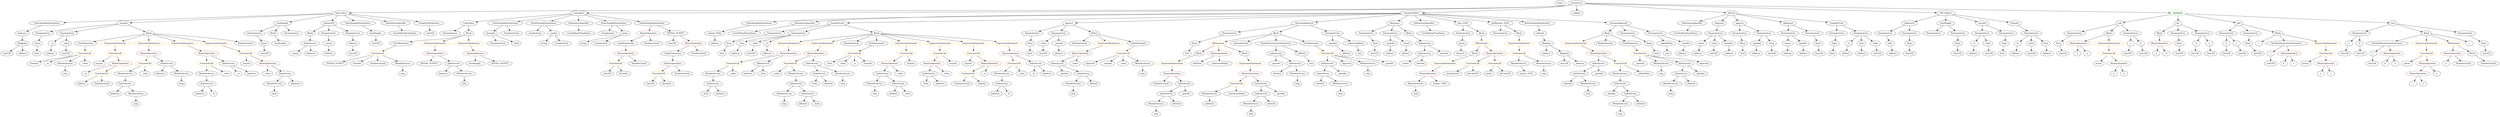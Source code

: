 strict digraph {
	graph [bb="0,0,15131,828"];
	node [label="\N"];
	Enter	[height=0.5,
		pos="9437.6,810",
		width=0.83628];
	Parameter__spender_3	[color=black,
		height=0.5,
		label=_spender,
		pos="7992.6,522",
		width=1.2521];
	ElementaryTypeName_address_25	[color=black,
		height=0.5,
		label=address,
		pos="8086.6,450",
		width=1.0996];
	Parameter__spender_3 -> ElementaryTypeName_address_25	[pos="e,8066.6,465.92 8013,505.81 8026,496.11 8043.1,483.39 8057.5,472.64"];
	Identifier_allowed_5	[color=black,
		height=0.5,
		label=allowed,
		pos="9463.6,234",
		width=1.0858];
	ElementaryTypeName_uint256_4	[color=black,
		height=0.5,
		label=uint256,
		pos="13371,450",
		width=1.0442];
	IndexAccess_Unnamed_17	[color=black,
		height=0.5,
		label=IndexAccess,
		pos="6310.6,378",
		width=1.6402];
	Identifier__spender	[color=black,
		height=0.5,
		label=_spender,
		pos="6340.6,306",
		width=1.2521];
	IndexAccess_Unnamed_17 -> Identifier__spender	[pos="e,6333.3,324.1 6318,359.7 6321.2,352.15 6325.1,343.12 6328.7,334.68"];
	IndexAccess_Unnamed_18	[color=black,
		height=0.5,
		label=IndexAccess,
		pos="6462.6,306",
		width=1.6402];
	IndexAccess_Unnamed_17 -> IndexAccess_Unnamed_18	[pos="e,6430.9,321.61 6342.1,362.5 6364.8,352.02 6395.8,337.76 6420.6,326.32"];
	ParameterList_Unnamed_5	[color=black,
		height=0.5,
		label=ParameterList,
		pos="12537,594",
		width=1.7095];
	Parameter_None_2	[color=black,
		height=0.5,
		label=None,
		pos="12444,522",
		width=0.85014];
	ParameterList_Unnamed_5 -> Parameter_None_2	[pos="e,12462,536.79 12515,576.76 12502,566.92 12485,554.26 12471,543.7"];
	ParameterList_Unnamed_6	[color=black,
		height=0.5,
		label=ParameterList,
		pos="13471,594",
		width=1.7095];
	Parameter_b_3	[color=black,
		height=0.5,
		label=b,
		pos="13464,522",
		width=0.75];
	ParameterList_Unnamed_6 -> Parameter_b_3	[pos="e,13465,540.1 13469,575.7 13468,568.41 13467,559.73 13466,551.54"];
	Parameter_a_3	[color=black,
		height=0.5,
		label=a,
		pos="13536,522",
		width=0.75];
	ParameterList_Unnamed_6 -> Parameter_a_3	[pos="e,13522,537.57 13486,576.41 13494,567.28 13505,555.81 13514,545.85"];
	IndexAccess_Unnamed_30	[color=black,
		height=0.5,
		label=IndexAccess,
		pos="7038.6,162",
		width=1.6402];
	MemberAccess_Unnamed_23	[color=black,
		height=0.5,
		label=MemberAccess,
		pos="6975.6,90",
		width=1.9174];
	IndexAccess_Unnamed_30 -> MemberAccess_Unnamed_23	[pos="e,6990.9,107.96 7023.7,144.41 7016.2,136.08 7006.9,125.8 6998.5,116.49"];
	Identifier_allowed_9	[color=black,
		height=0.5,
		label=allowed,
		pos="7101.6,90",
		width=1.0858];
	IndexAccess_Unnamed_30 -> Identifier_allowed_9	[pos="e,7087.2,106.99 7053.5,144.41 7061.3,135.74 7071,124.97 7079.7,115.38"];
	Parameter_None_3	[color=black,
		height=0.5,
		label=None,
		pos="13612,522",
		width=0.85014];
	ElementaryTypeName_uint256_12	[color=black,
		height=0.5,
		label=uint256,
		pos="13650,450",
		width=1.0442];
	Parameter_None_3 -> ElementaryTypeName_uint256_12	[pos="e,13641,467.47 13621,504.41 13625,496.39 13630,486.57 13635,477.54"];
	VariableDeclaration_to	[color=black,
		height=0.5,
		label=to,
		pos="12178,522",
		width=0.75];
	ElementaryTypeName_address_3	[color=black,
		height=0.5,
		label=address,
		pos="12169,450",
		width=1.0996];
	VariableDeclaration_to -> ElementaryTypeName_address_3	[pos="e,12171,468.1 12175,503.7 12174,496.32 12173,487.52 12172,479.25"];
	Identifier__owner_1	[color=black,
		height=0.5,
		label=_owner,
		pos="8466.6,378",
		width=1.0719];
	IndexAccess_Unnamed_19	[color=black,
		height=0.5,
		label=IndexAccess,
		pos="8567.6,522",
		width=1.6402];
	IndexAccess_Unnamed_20	[color=black,
		height=0.5,
		label=IndexAccess,
		pos="8563.6,450",
		width=1.6402];
	IndexAccess_Unnamed_19 -> IndexAccess_Unnamed_20	[pos="e,8564.6,468.1 8566.6,503.7 8566.2,496.41 8565.7,487.73 8565.2,479.54"];
	Identifier__spender_2	[color=black,
		height=0.5,
		label=_spender,
		pos="8685.6,450",
		width=1.2521];
	IndexAccess_Unnamed_19 -> Identifier__spender_2	[pos="e,8661.1,465.54 8593.8,505.46 8610.7,495.41 8633,482.2 8651.4,471.31"];
	Identifier__spender_4	[color=black,
		height=0.5,
		label=_spender,
		pos="9700.6,162",
		width=1.2521];
	IndexAccess_Unnamed_20 -> Identifier__owner_1	[pos="e,8486.9,393.63 8541.6,433.12 8528.1,423.39 8510.7,410.82 8496,400.24"];
	Identifier_allowed_4	[color=black,
		height=0.5,
		label=allowed,
		pos="8562.6,378",
		width=1.0858];
	IndexAccess_Unnamed_20 -> Identifier_allowed_4	[pos="e,8562.8,396.1 8563.3,431.7 8563.2,424.41 8563.1,415.73 8563,407.54"];
	ParameterList_Unnamed_20	[color=black,
		height=0.5,
		label=ParameterList,
		pos="10547,594",
		width=1.7095];
	Parameter_None_9	[color=black,
		height=0.5,
		label=None,
		pos="10547,522",
		width=0.85014];
	ParameterList_Unnamed_20 -> Parameter_None_9	[pos="e,10547,540.1 10547,575.7 10547,568.41 10547,559.73 10547,551.54"];
	BinaryOperation_Unnamed_16	[color=brown,
		height=0.5,
		label=BinaryOperation,
		pos="4721.6,450",
		width=1.9867];
	FunctionCall_Unnamed_13	[color=orange,
		height=0.5,
		label=FunctionCall,
		pos="4334.6,378",
		width=1.6125];
	BinaryOperation_Unnamed_16 -> FunctionCall_Unnamed_13	[pos="e,4385.2,387.13 4668.7,437.47 4659.7,435.58 4650.4,433.69 4641.6,432 4556.8,415.69 4458.5,399.12 4396.4,388.95"];
	IndexAccess_Unnamed_9	[color=black,
		height=0.5,
		label=IndexAccess,
		pos="4523.6,378",
		width=1.6402];
	BinaryOperation_Unnamed_16 -> IndexAccess_Unnamed_9	[pos="e,4561.3,392.31 4681.5,434.83 4649.8,423.62 4605.4,407.93 4571.8,396.03"];
	BinaryOperation_Unnamed_28	[color=brown,
		height=0.5,
		label=BinaryOperation,
		pos="3854.6,594",
		width=1.9867];
	TupleExpression_Unnamed_1	[color=black,
		height=0.5,
		label=TupleExpression,
		pos="3726.6,522",
		width=2.0422];
	BinaryOperation_Unnamed_28 -> TupleExpression_Unnamed_1	[pos="e,3755.5,538.82 3825.5,577.12 3807.8,567.41 3784.9,554.86 3765.5,544.3"];
	NumberLiteral_Unnamed_9	[color=black,
		height=0.5,
		label=NumberLiteral,
		pos="3881.6,522",
		width=1.765];
	BinaryOperation_Unnamed_28 -> NumberLiteral_Unnamed_9	[pos="e,3875,540.1 3861.3,575.7 3864.2,568.15 3867.7,559.12 3870.9,550.68"];
	FunctionDefinition_balanceOf	[color=black,
		height=0.5,
		label=balanceOf,
		pos="11555,666",
		width=1.3491];
	ParameterList_Unnamed_10	[color=black,
		height=0.5,
		label=ParameterList,
		pos="11414,594",
		width=1.7095];
	FunctionDefinition_balanceOf -> ParameterList_Unnamed_10	[pos="e,11444,609.94 11526,651 11506,640.69 11477,626.52 11454,615.02"];
	ParameterList_Unnamed_11	[color=black,
		height=0.5,
		label=ParameterList,
		pos="11555,594",
		width=1.7095];
	FunctionDefinition_balanceOf -> ParameterList_Unnamed_11	[pos="e,11555,612.1 11555,647.7 11555,640.41 11555,631.73 11555,623.54"];
	MemberAccess_Unnamed_21	[color=black,
		height=0.5,
		label=MemberAccess,
		pos="10096,234",
		width=1.9174];
	Identifier_msg_14	[color=black,
		height=0.5,
		label=msg,
		pos="10096,162",
		width=0.75];
	MemberAccess_Unnamed_21 -> Identifier_msg_14	[pos="e,10096,180.1 10096,215.7 10096,208.41 10096,199.73 10096,191.54"];
	IndexAccess_Unnamed_10	[color=black,
		height=0.5,
		label=IndexAccess,
		pos="4212.6,234",
		width=1.6402];
	Identifier__from_3	[color=black,
		height=0.5,
		label=_from,
		pos="4165.6,162",
		width=0.93331];
	IndexAccess_Unnamed_10 -> Identifier__from_3	[pos="e,4176.5,179.31 4201.2,216.05 4195.7,207.85 4189,197.83 4182.9,188.71"];
	Identifier_balances_8	[color=black,
		height=0.5,
		label=balances,
		pos="4259.6,162",
		width=1.1828];
	IndexAccess_Unnamed_10 -> Identifier_balances_8	[pos="e,4248.3,179.79 4224,216.05 4229.4,207.97 4236,198.12 4242.1,189.11"];
	ExpressionStatement_Unnamed_17	[color=orange,
		height=0.5,
		label=ExpressionStatement,
		pos="7025.6,378",
		width=2.458];
	BinaryOperation_Unnamed_24	[color=brown,
		height=0.5,
		label=BinaryOperation,
		pos="7025.6,306",
		width=1.9867];
	ExpressionStatement_Unnamed_17 -> BinaryOperation_Unnamed_24	[pos="e,7025.6,324.1 7025.6,359.7 7025.6,352.41 7025.6,343.73 7025.6,335.54"];
	ElementaryTypeName_string_1	[color=black,
		height=0.5,
		label=string,
		pos="3216.6,522",
		width=0.864];
	ElementaryTypeName_uint256_13	[color=black,
		height=0.5,
		label=uint256,
		pos="13773,378",
		width=1.0442];
	ElementaryTypeName_uint256_18	[color=black,
		height=0.5,
		label=uint256,
		pos="11013,450",
		width=1.0442];
	InheritanceSpecifier_Unnamed	[color=black,
		height=0.5,
		label=InheritanceSpecifier,
		pos="10252,666",
		width=2.3333];
	UserDefinedTypeName_Unnamed	[color=black,
		height=0.5,
		label=UserDefinedTypeName,
		pos="10228,594",
		width=2.7214];
	InheritanceSpecifier_Unnamed -> UserDefinedTypeName_Unnamed	[pos="e,10233,612.1 10246,647.7 10243,640.24 10240,631.32 10237,622.97"];
	ElementaryTypeName_address_9	[color=black,
		height=0.5,
		label=address,
		pos="10271,450",
		width=1.0996];
	StateVariableDeclaration_Unnamed	[color=black,
		height=0.5,
		label=StateVariableDeclaration,
		pos="427.59,666",
		width=2.8184];
	VariableDeclaration_balances	[color=black,
		height=0.5,
		label=balances,
		pos="132.59,594",
		width=1.1828];
	StateVariableDeclaration_Unnamed -> VariableDeclaration_balances	[pos="e,164.89,606.12 360.11,652.19 311.09,642.42 243.34,627.97 184.59,612 181.68,611.21 178.7,610.35 175.7,609.46"];
	ElementaryTypeName_bool_6	[color=black,
		height=0.5,
		label=bool,
		pos="10006,450",
		width=0.76697];
	ElementaryTypeName_bool_7	[color=black,
		height=0.5,
		label=bool,
		pos="7116.6,450",
		width=0.76697];
	Parameter_balance	[color=black,
		height=0.5,
		label=balance,
		pos="2094.6,522",
		width=1.0719];
	ElementaryTypeName_uint256_27	[color=black,
		height=0.5,
		label=uint256,
		pos="2094.6,450",
		width=1.0442];
	Parameter_balance -> ElementaryTypeName_uint256_27	[pos="e,2094.6,468.1 2094.6,503.7 2094.6,496.41 2094.6,487.73 2094.6,479.54"];
	Parameter__from	[color=black,
		height=0.5,
		label=_from,
		pos="4426.6,522",
		width=0.93331];
	ElementaryTypeName_address_17	[color=black,
		height=0.5,
		label=address,
		pos="4402.6,450",
		width=1.0996];
	Parameter__from -> ElementaryTypeName_address_17	[pos="e,4408.5,468.28 4420.8,504.05 4418.2,496.52 4415.1,487.44 4412.2,478.94"];
	Identifier_balances_2	[color=black,
		height=0.5,
		label=balances,
		pos="687.59,162",
		width=1.1828];
	VariableDeclaration_c	[color=black,
		height=0.5,
		label=c,
		pos="14367,450",
		width=0.75];
	ElementaryTypeName_uint256_3	[color=black,
		height=0.5,
		label=uint256,
		pos="14343,378",
		width=1.0442];
	VariableDeclaration_c -> ElementaryTypeName_uint256_3	[pos="e,14348,395.79 14361,432.05 14358,424.4 14355,415.16 14352,406.56"];
	ExpressionStatement_Unnamed_16	[color=orange,
		height=0.5,
		label=ExpressionStatement,
		pos="9530.6,522",
		width=2.458];
	BinaryOperation_Unnamed_22	[color=brown,
		height=0.5,
		label=BinaryOperation,
		pos="9645.6,450",
		width=1.9867];
	ExpressionStatement_Unnamed_16 -> BinaryOperation_Unnamed_22	[pos="e,9619.3,466.99 9557.8,504.41 9573.4,494.95 9593.1,482.97 9609.8,472.76"];
	Parameter_to_1	[color=black,
		height=0.5,
		label=to,
		pos="11187,522",
		width=0.75];
	ElementaryTypeName_address_7	[color=black,
		height=0.5,
		label=address,
		pos="11181,450",
		width=1.0996];
	Parameter_to_1 -> ElementaryTypeName_address_7	[pos="e,11182,468.1 11185,503.7 11184,496.41 11184,487.73 11183,479.54"];
	Identifier_allowed_11	[color=black,
		height=0.5,
		label=allowed,
		pos="7899.6,234",
		width=1.0858];
	Identifier_INITIAL_SUPPLY_2	[color=black,
		height=0.5,
		label=INITIAL_SUPPLY,
		pos="1972.6,378",
		width=2.3333];
	Identifier_msg_4	[color=black,
		height=0.5,
		label=msg,
		pos="5157.6,162",
		width=0.75];
	IndexAccess_Unnamed_24	[color=black,
		height=0.5,
		label=IndexAccess,
		pos="9822.6,162",
		width=1.6402];
	MemberAccess_Unnamed_19	[color=black,
		height=0.5,
		label=MemberAccess,
		pos="9759.6,90",
		width=1.9174];
	IndexAccess_Unnamed_24 -> MemberAccess_Unnamed_19	[pos="e,9774.9,107.96 9807.7,144.41 9800.2,136.08 9790.9,125.8 9782.5,116.49"];
	Identifier_allowed_6	[color=black,
		height=0.5,
		label=allowed,
		pos="9885.6,90",
		width=1.0858];
	IndexAccess_Unnamed_24 -> Identifier_allowed_6	[pos="e,9871.2,106.99 9837.5,144.41 9845.3,135.74 9855,124.97 9863.7,115.38"];
	IfStatement_Unnamed_2	[color=orange,
		height=0.5,
		label=IfStatement,
		pos="7321.6,522",
		width=1.4739];
	Block_Unnamed_16	[color=black,
		height=0.5,
		label=Block,
		pos="7194.6,450",
		width=0.90558];
	IfStatement_Unnamed_2 -> Block_Unnamed_16	[pos="e,7217.2,463.48 7294.7,506.15 7275,495.31 7248.2,480.54 7227.3,469.01"];
	BinaryOperation_Unnamed_23	[color=brown,
		height=0.5,
		label=BinaryOperation,
		pos="7316.6,450",
		width=1.9867];
	IfStatement_Unnamed_2 -> BinaryOperation_Unnamed_23	[pos="e,7317.8,468.1 7320.4,503.7 7319.8,496.41 7319.2,487.73 7318.6,479.54"];
	Block_Unnamed_17	[color=black,
		height=0.5,
		label=Block,
		pos="7468.6,450",
		width=0.90558];
	IfStatement_Unnamed_2 -> Block_Unnamed_17	[pos="e,7444.7,462.37 7351.3,506.83 7375.4,495.37 7409.3,479.21 7434.5,467.23"];
	Parameter__addedValue	[color=black,
		height=0.5,
		label=_addedValue,
		pos="10069,522",
		width=1.6541];
	ElementaryTypeName_uint	[color=black,
		height=0.5,
		label=uint,
		pos="10079,450",
		width=0.75];
	Parameter__addedValue -> ElementaryTypeName_uint	[pos="e,10076,468.1 10071,503.7 10072,496.32 10073,487.52 10075,479.25"];
	FunctionDefinition_transfer_1	[color=black,
		height=0.5,
		label=transfer,
		pos="637.59,666",
		width=1.0719];
	ParameterList_Unnamed_25	[color=black,
		height=0.5,
		label=ParameterList,
		pos="255.59,594",
		width=1.7095];
	FunctionDefinition_transfer_1 -> ParameterList_Unnamed_25	[pos="e,301.05,606.53 601.95,658.94 582.86,655.69 558.95,651.63 537.59,648 443.37,631.99 419.2,631.29 325.59,612 321.24,611.1 316.74,610.13 \
312.23,609.11"];
	ParameterList_Unnamed_24	[color=black,
		height=0.5,
		label=ParameterList,
		pos="396.59,594",
		width=1.7095];
	FunctionDefinition_transfer_1 -> ParameterList_Unnamed_24	[pos="e,439.3,607.41 605.59,655.7 566,644.2 498,624.45 450.35,610.61"];
	Block_Unnamed_6	[color=black,
		height=0.5,
		label=Block,
		pos="879.59,594",
		width=0.90558];
	FunctionDefinition_transfer_1 -> Block_Unnamed_6	[pos="e,851.09,603.24 669.73,655.7 713.77,642.97 792.81,620.1 840.31,606.36"];
	BinaryOperation_Unnamed_15	[color=brown,
		height=0.5,
		label=BinaryOperation,
		pos="5297.6,378",
		width=1.9867];
	IndexAccess_Unnamed_7	[color=black,
		height=0.5,
		label=IndexAccess,
		pos="5219.6,306",
		width=1.6402];
	BinaryOperation_Unnamed_15 -> IndexAccess_Unnamed_7	[pos="e,5237.9,323.47 5279.1,360.41 5269.3,351.61 5257.1,340.63 5246.2,330.92"];
	Identifier__value_5	[color=black,
		height=0.5,
		label=_value,
		pos="5331.6,306",
		width=0.96103];
	BinaryOperation_Unnamed_15 -> Identifier__value_5	[pos="e,5323.5,323.62 5306,359.7 5309.8,351.87 5314.4,342.44 5318.6,333.73"];
	ElementaryTypeName_uint256_28	[color=black,
		height=0.5,
		label=uint256,
		pos="9433.6,378",
		width=1.0442];
	ElementaryTypeName_address	[color=black,
		height=0.5,
		label=address,
		pos="11468,450",
		width=1.0996];
	VariableDeclaration_totalSupply_	[color=black,
		height=0.5,
		label=totalSupply_,
		pos="2232.6,594",
		width=1.6125];
	ElementaryTypeName_uint256_24	[color=black,
		height=0.5,
		label=uint256,
		pos="2232.6,522",
		width=1.0442];
	VariableDeclaration_totalSupply_ -> ElementaryTypeName_uint256_24	[pos="e,2232.6,540.1 2232.6,575.7 2232.6,568.41 2232.6,559.73 2232.6,551.54"];
	MemberAccess_Unnamed_6	[color=black,
		height=0.5,
		label=MemberAccess,
		pos="5157.6,234",
		width=1.9174];
	IndexAccess_Unnamed_7 -> MemberAccess_Unnamed_6	[pos="e,5172.6,251.96 5204.9,288.41 5197.5,280.08 5188.4,269.8 5180.2,260.49"];
	IndexAccess_Unnamed_8	[color=black,
		height=0.5,
		label=IndexAccess,
		pos="5303.6,234",
		width=1.6402];
	IndexAccess_Unnamed_7 -> IndexAccess_Unnamed_8	[pos="e,5283.9,251.39 5239.1,288.76 5249.8,279.82 5263.3,268.55 5275.2,258.64"];
	ElementaryTypeName_address_10	[color=black,
		height=0.5,
		label=address,
		pos="10461,450",
		width=1.0996];
	MemberAccess_Unnamed_6 -> Identifier_msg_4	[pos="e,5157.6,180.1 5157.6,215.7 5157.6,208.41 5157.6,199.73 5157.6,191.54"];
	Identifier__to_1	[color=black,
		height=0.5,
		label=_to,
		pos="1457.6,306",
		width=0.75];
	BinaryOperation_Unnamed_6	[color=brown,
		height=0.5,
		label=BinaryOperation,
		pos="12564,522",
		width=1.9867];
	Identifier_b_4	[color=black,
		height=0.5,
		label=b,
		pos="12555,450",
		width=0.75];
	BinaryOperation_Unnamed_6 -> Identifier_b_4	[pos="e,12557,468.1 12561,503.7 12560,496.32 12559,487.52 12558,479.25"];
	Identifier_a_5	[color=black,
		height=0.5,
		label=a,
		pos="12627,450",
		width=0.75];
	BinaryOperation_Unnamed_6 -> Identifier_a_5	[pos="e,12613,465.89 12579,504.05 12587,495.13 12597,484.06 12606,474.33"];
	BooleanLiteral_Unnamed_3	[color=black,
		height=0.5,
		label=BooleanLiteral,
		pos="9701.6,522",
		width=1.7788];
	Identifier_msg_17	[color=black,
		height=0.5,
		label=msg,
		pos="7571.6,18",
		width=0.75];
	FunctionDefinition_totalSupply_1	[color=black,
		height=0.5,
		label=totalSupply,
		pos="1673.6,666",
		width=1.4739];
	ParameterList_Unnamed_23	[color=black,
		height=0.5,
		label=ParameterList,
		pos="1505.6,594",
		width=1.7095];
	FunctionDefinition_totalSupply_1 -> ParameterList_Unnamed_23	[pos="e,1539.9,609.3 1641.2,651.5 1615.4,640.76 1579,625.6 1550.4,613.69"];
	Block_Unnamed_5	[color=black,
		height=0.5,
		label=Block,
		pos="1617.6,594",
		width=0.90558];
	FunctionDefinition_totalSupply_1 -> Block_Unnamed_5	[pos="e,1630.4,610.99 1660.3,648.41 1653.5,639.92 1645.1,629.41 1637.6,619.96"];
	ParameterList_Unnamed_22	[color=black,
		height=0.5,
		label=ParameterList,
		pos="1729.6,594",
		width=1.7095];
	FunctionDefinition_totalSupply_1 -> ParameterList_Unnamed_22	[pos="e,1716,611.96 1686.9,648.41 1693.5,640.16 1701.6,630.01 1709,620.78"];
	StateVariableDeclaration_Unnamed_3	[color=black,
		height=0.5,
		label=StateVariableDeclaration,
		pos="4323.6,666",
		width=2.8184];
	VariableDeclaration_winner_TOD1	[color=black,
		height=0.5,
		label=winner_TOD1,
		pos="4256.6,594",
		width=1.7788];
	StateVariableDeclaration_Unnamed_3 -> VariableDeclaration_winner_TOD1	[pos="e,4272.7,611.79 4307.4,648.05 4299.3,639.63 4289.4,629.28 4280.5,619.97"];
	EmitStatement_Unnamed_5	[color=black,
		height=0.5,
		label=EmitStatement,
		pos="2388.6,522",
		width=1.7788];
	FunctionCall_Unnamed_27	[color=orange,
		height=0.5,
		label=FunctionCall,
		pos="2240.6,450",
		width=1.6125];
	EmitStatement_Unnamed_5 -> FunctionCall_Unnamed_27	[pos="e,2271.5,465.63 2356.8,505.98 2334.9,495.59 2305.4,481.66 2281.7,470.42"];
	Identifier_guess	[color=black,
		height=0.5,
		label=guess,
		pos="8973.6,306",
		width=0.87786];
	Identifier_allowed_7	[color=black,
		height=0.5,
		label=allowed,
		pos="10222,234",
		width=1.0858];
	stringLiteral_Unnamed_2	[color=black,
		height=0.5,
		label=stringLiteral,
		pos="3616.6,594",
		width=1.5016];
	Parameter_who	[color=black,
		height=0.5,
		label=who,
		pos="11452,522",
		width=0.75];
	Parameter_who -> ElementaryTypeName_address	[pos="e,11464,468.1 11456,503.7 11457,496.32 11459,487.52 11461,479.25"];
	IndexAccess_Unnamed_15	[color=black,
		height=0.5,
		label=IndexAccess,
		pos="4731.6,234",
		width=1.6402];
	MemberAccess_Unnamed_11	[color=black,
		height=0.5,
		label=MemberAccess,
		pos="4658.6,162",
		width=1.9174];
	IndexAccess_Unnamed_15 -> MemberAccess_Unnamed_11	[pos="e,4676,179.71 4714.3,216.41 4705.3,207.76 4694.1,197 4684.1,187.42"];
	IndexAccess_Unnamed_16	[color=black,
		height=0.5,
		label=IndexAccess,
		pos="4804.6,162",
		width=1.6402];
	IndexAccess_Unnamed_15 -> IndexAccess_Unnamed_16	[pos="e,4787.4,179.47 4748.9,216.41 4758,207.69 4769.3,196.85 4779.3,187.21"];
	Identifier_msg_12	[color=black,
		height=0.5,
		label=msg,
		pos="9759.6,18",
		width=0.75];
	MemberAccess_Unnamed_19 -> Identifier_msg_12	[pos="e,9759.6,36.104 9759.6,71.697 9759.6,64.407 9759.6,55.726 9759.6,47.536"];
	Identifier_msg_11	[color=black,
		height=0.5,
		label=msg,
		pos="9589.6,162",
		width=0.75];
	FunctionCall_Unnamed_26	[color=orange,
		height=0.5,
		label=FunctionCall,
		pos="3653.6,378",
		width=1.6125];
	ElementaryTypeName_uint256_34	[color=black,
		height=0.5,
		label=uint256,
		pos="3603.6,306",
		width=1.0442];
	FunctionCall_Unnamed_26 -> ElementaryTypeName_uint256_34	[pos="e,3615.2,323.31 3641.5,360.05 3635.6,351.77 3628.3,341.62 3621.8,332.42"];
	Identifier_decimals_1	[color=black,
		height=0.5,
		label=decimals,
		pos="3702.6,306",
		width=1.1967];
	FunctionCall_Unnamed_26 -> Identifier_decimals_1	[pos="e,3690.8,323.79 3665.5,360.05 3671.1,351.97 3678,342.12 3684.3,333.11"];
	Parameter_None_16	[color=black,
		height=0.5,
		label=None,
		pos="7166.6,522",
		width=0.85014];
	Parameter_None_16 -> ElementaryTypeName_bool_7	[pos="e,7127.9,466.82 7155.2,505.12 7149.1,496.52 7141.4,485.72 7134.5,476.02"];
	TupleExpression_Unnamed	[color=black,
		height=0.5,
		label=TupleExpression,
		pos="4013.6,450",
		width=2.0422];
	BinaryOperation_Unnamed_27	[color=brown,
		height=0.5,
		label=BinaryOperation,
		pos="4013.6,378",
		width=1.9867];
	TupleExpression_Unnamed -> BinaryOperation_Unnamed_27	[pos="e,4013.6,396.1 4013.6,431.7 4013.6,424.41 4013.6,415.73 4013.6,407.54"];
	Identifier__to_5	[color=black,
		height=0.5,
		label=_to,
		pos="6146.6,306",
		width=0.75];
	ElementaryTypeName_bytes32	[color=black,
		height=0.5,
		label=bytes32,
		pos="8790.6,450",
		width=1.0996];
	MemberAccess_Unnamed_14	[color=black,
		height=0.5,
		label=MemberAccess,
		pos="8531.6,234",
		width=1.9174];
	Identifier_msg_9	[color=black,
		height=0.5,
		label=msg,
		pos="8531.6,162",
		width=0.75];
	MemberAccess_Unnamed_14 -> Identifier_msg_9	[pos="e,8531.6,180.1 8531.6,215.7 8531.6,208.41 8531.6,199.73 8531.6,191.54"];
	Identifier_b_5	[color=black,
		height=0.5,
		label=b,
		pos="13873,378",
		width=0.75];
	BinaryOperation_Unnamed_17	[color=brown,
		height=0.5,
		label=BinaryOperation,
		pos="6013.6,450",
		width=1.9867];
	FunctionCall_Unnamed_14	[color=orange,
		height=0.5,
		label=FunctionCall,
		pos="6039.6,378",
		width=1.6125];
	BinaryOperation_Unnamed_17 -> FunctionCall_Unnamed_14	[pos="e,6033.2,396.1 6020,431.7 6022.8,424.15 6026.2,415.12 6029.3,406.68"];
	IndexAccess_Unnamed_11	[color=black,
		height=0.5,
		label=IndexAccess,
		pos="6174.6,378",
		width=1.6402];
	BinaryOperation_Unnamed_17 -> IndexAccess_Unnamed_11	[pos="e,6141.8,393.27 6048.1,433.98 6072.5,423.39 6105.3,409.13 6131.4,397.78"];
	Identifier_balances_7	[color=black,
		height=0.5,
		label=balances,
		pos="4429.6,306",
		width=1.1828];
	Identifier_Approval	[color=black,
		height=0.5,
		label=Approval,
		pos="6520.6,378",
		width=1.266];
	Identifier__value_8	[color=black,
		height=0.5,
		label=_value,
		pos="4609.6,306",
		width=0.96103];
	Identifier__spender_8	[color=black,
		height=0.5,
		label=_spender,
		pos="7160.6,162",
		width=1.2521];
	ElementaryTypeName_address_4	[color=black,
		height=0.5,
		label=address,
		pos="10821,450",
		width=1.0996];
	Block_Unnamed_7	[color=black,
		height=0.5,
		label=Block,
		pos="1841.6,594",
		width=0.90558];
	IndexAccess_Unnamed_5	[color=black,
		height=0.5,
		label=IndexAccess,
		pos="1839.6,522",
		width=1.6402];
	Block_Unnamed_7 -> IndexAccess_Unnamed_5	[pos="e,1840.1,540.1 1841.1,575.7 1840.9,568.41 1840.6,559.73 1840.4,551.54"];
	InheritanceSpecifier_Unnamed_2	[color=black,
		height=0.5,
		label=InheritanceSpecifier,
		pos="4801.6,666",
		width=2.3333];
	UserDefinedTypeName_Unnamed_2	[color=black,
		height=0.5,
		label=UserDefinedTypeName,
		pos="4436.6,594",
		width=2.7214];
	InheritanceSpecifier_Unnamed_2 -> UserDefinedTypeName_Unnamed_2	[pos="e,4502.5,607.64 4740.5,653.28 4678.1,641.32 4581.1,622.71 4513.5,609.75"];
	FunctionDefinition_sub	[color=black,
		height=0.5,
		label=sub,
		pos="12809,666",
		width=0.75];
	FunctionDefinition_sub -> ParameterList_Unnamed_5	[pos="e,12582,606.63 12783,658.54 12740,647.44 12651,624.5 12593,609.44"];
	Block_Unnamed_3	[color=black,
		height=0.5,
		label=Block,
		pos="12742,594",
		width=0.90558];
	FunctionDefinition_sub -> Block_Unnamed_3	[pos="e,12756,610.46 12795,650.5 12786,641.27 12774,629.11 12764,618.52"];
	ParameterList_Unnamed_4	[color=black,
		height=0.5,
		label=ParameterList,
		pos="12875,594",
		width=1.7095];
	FunctionDefinition_sub -> ParameterList_Unnamed_4	[pos="e,12859,611.79 12823,650.15 12831,641.38 12842,630.03 12851,619.91"];
	Identifier_winner_TOD1	[color=black,
		height=0.5,
		label=winner_TOD1,
		pos="8682.6,234",
		width=1.7788];
	ElementaryTypeName_address_23	[color=black,
		height=0.5,
		label=address,
		pos="8349.6,450",
		width=1.0996];
	Identifier__from	[color=black,
		height=0.5,
		label=_from,
		pos="5459.6,234",
		width=0.93331];
	ParameterList_Unnamed_31	[color=black,
		height=0.5,
		label=ParameterList,
		pos="6150.6,594",
		width=1.7095];
	Parameter_None_13	[color=black,
		height=0.5,
		label=None,
		pos="6130.6,522",
		width=0.85014];
	ParameterList_Unnamed_31 -> Parameter_None_13	[pos="e,6135.5,540.1 6145.6,575.7 6143.5,568.24 6141,559.32 6138.6,550.97"];
	FunctionDefinition_div	[color=black,
		height=0.5,
		label=div,
		pos="13183,666",
		width=0.75];
	Block_Unnamed_2	[color=black,
		height=0.5,
		label=Block,
		pos="13067,594",
		width=0.90558];
	FunctionDefinition_div -> Block_Unnamed_2	[pos="e,13088,607.88 13163,653.13 13145,642.33 13118,626.23 13098,613.7"];
	ParameterList_Unnamed_3	[color=black,
		height=0.5,
		label=ParameterList,
		pos="13183,594",
		width=1.7095];
	FunctionDefinition_div -> ParameterList_Unnamed_3	[pos="e,13183,612.1 13183,647.7 13183,640.41 13183,631.73 13183,623.54"];
	ParameterList_Unnamed_2	[color=black,
		height=0.5,
		label=ParameterList,
		pos="13324,594",
		width=1.7095];
	FunctionDefinition_div -> ParameterList_Unnamed_2	[pos="e,13293,610.09 13204,654.52 13225,644.16 13257,628.05 13283,615.19"];
	MemberAccess_Unnamed_18	[color=black,
		height=0.5,
		label=MemberAccess,
		pos="9779.6,306",
		width=1.9174];
	IndexAccess_Unnamed_23	[color=black,
		height=0.5,
		label=IndexAccess,
		pos="9779.6,234",
		width=1.6402];
	MemberAccess_Unnamed_18 -> IndexAccess_Unnamed_23	[pos="e,9779.6,252.1 9779.6,287.7 9779.6,280.41 9779.6,271.73 9779.6,263.54"];
	ParameterList_Unnamed_40	[color=black,
		height=0.5,
		label=ParameterList,
		pos="2677.6,594",
		width=1.7095];
	FunctionCall_Unnamed_8	[color=orange,
		height=0.5,
		label=FunctionCall,
		pos="511.59,450",
		width=1.6125];
	Identifier_Transfer	[color=black,
		height=0.5,
		label=Transfer,
		pos="188.59,378",
		width=1.1689];
	FunctionCall_Unnamed_8 -> Identifier_Transfer	[pos="e,220.21,390.34 468.45,437.55 460.54,435.59 452.34,433.66 444.59,432 354.14,412.61 329.27,418.69 239.59,396 236.82,395.3 233.98,\
394.52 231.13,393.7"];
	Identifier__to_3	[color=black,
		height=0.5,
		label=_to,
		pos="275.59,378",
		width=0.75];
	FunctionCall_Unnamed_8 -> Identifier__to_3	[pos="e,296.64,389.72 467.69,437.82 413.39,423.92 326.27,401.36 311.59,396 310.05,395.44 308.48,394.83 306.91,394.2"];
	MemberAccess_Unnamed_5	[color=black,
		height=0.5,
		label=MemberAccess,
		pos="389.59,378",
		width=1.9174];
	FunctionCall_Unnamed_8 -> MemberAccess_Unnamed_5	[pos="e,417.15,394.81 484.82,433.64 467.89,423.93 445.77,411.23 427.1,400.52"];
	Identifier__value_3	[color=black,
		height=0.5,
		label=_value,
		pos="511.59,378",
		width=0.96103];
	FunctionCall_Unnamed_8 -> Identifier__value_3	[pos="e,511.59,396.1 511.59,431.7 511.59,424.41 511.59,415.73 511.59,407.54"];
	Identifier_balances_10	[color=black,
		height=0.5,
		label=balances,
		pos="5900.6,162",
		width=1.1828];
	MemberAccess_Unnamed_15	[color=black,
		height=0.5,
		label=MemberAccess,
		pos="9152.6,378",
		width=1.9174];
	Identifier_winner_TOD1_1	[color=black,
		height=0.5,
		label=winner_TOD1,
		pos="9205.6,306",
		width=1.7788];
	MemberAccess_Unnamed_15 -> Identifier_winner_TOD1_1	[pos="e,9192.9,323.79 9165.4,360.05 9171.6,351.89 9179.2,341.91 9186,332.82"];
	ElementaryTypeName_uint256_11	[color=black,
		height=0.5,
		label=uint256,
		pos="13464,450",
		width=1.0442];
	Identifier__addedValue	[color=black,
		height=0.5,
		label=_addedValue,
		pos="9926.6,306",
		width=1.6541];
	Identifier__from_6	[color=black,
		height=0.5,
		label=_from,
		pos="4912.6,378",
		width=0.93331];
	Identifier_allowed_2	[color=black,
		height=0.5,
		label=allowed,
		pos="4773.6,90",
		width=1.0858];
	Identifier_msg_19	[color=black,
		height=0.5,
		label=msg,
		pos="8025.6,162",
		width=0.75];
	Identifier_a_7	[color=black,
		height=0.5,
		label=a,
		pos="14135,306",
		width=0.75];
	Parameter_a_2	[color=black,
		height=0.5,
		label=a,
		pos="12875,522",
		width=0.75];
	ElementaryTypeName_uint256_7	[color=black,
		height=0.5,
		label=uint256,
		pos="12854,450",
		width=1.0442];
	Parameter_a_2 -> ElementaryTypeName_uint256_7	[pos="e,12859,468.28 12870,504.05 12867,496.6 12865,487.64 12862,479.22"];
	FunctionCall_Unnamed_12	[color=orange,
		height=0.5,
		label=FunctionCall,
		pos="5408.6,450",
		width=1.6125];
	FunctionCall_Unnamed_12 -> BinaryOperation_Unnamed_15	[pos="e,5323.2,395.14 5383.7,433.29 5368.6,423.79 5349.2,411.53 5332.6,401.06"];
	Identifier_require_4	[color=black,
		height=0.5,
		label=require,
		pos="5423.6,378",
		width=1.0026];
	FunctionCall_Unnamed_12 -> Identifier_require_4	[pos="e,5419.9,396.1 5412.3,431.7 5413.9,424.32 5415.8,415.52 5417.5,407.25"];
	FunctionCall_Unnamed_10	[color=orange,
		height=0.5,
		label=FunctionCall,
		pos="5727.6,306",
		width=1.6125];
	NumberLiteral_Unnamed_3	[color=black,
		height=0.5,
		label=NumberLiteral,
		pos="5696.6,234",
		width=1.765];
	FunctionCall_Unnamed_10 -> NumberLiteral_Unnamed_3	[pos="e,5704.2,252.1 5719.9,287.7 5716.5,280.07 5712.5,270.92 5708.7,262.4"];
	ElementaryTypeName_address_19	[color=black,
		height=0.5,
		label=address,
		pos="5817.6,234",
		width=1.0996];
	FunctionCall_Unnamed_10 -> ElementaryTypeName_address_19	[pos="e,5798.4,249.95 5748.5,288.76 5760.7,279.25 5776.3,267.1 5789.6,256.77"];
	Identifier_msg_10	[color=black,
		height=0.5,
		label=msg,
		pos="9314.6,306",
		width=0.75];
	BooleanLiteral_Unnamed_4	[color=black,
		height=0.5,
		label=BooleanLiteral,
		pos="7463.6,522",
		width=1.7788];
	ContractDefinition_BasicToken	[color=black,
		height=0.5,
		label=BasicToken,
		pos="2020.6,738",
		width=1.5293];
	ContractDefinition_BasicToken -> StateVariableDeclaration_Unnamed	[pos="e,510.33,676.77 1965.6,736.3 1775,733.59 1124.9,721.96 589.59,684 567.51,682.43 543.79,680.24 521.49,677.94"];
	ContractDefinition_BasicToken -> FunctionDefinition_transfer_1	[pos="e,676.15,668.95 1966.4,734.26 1743.9,722.99 902.27,680.4 687.65,669.53"];
	ContractDefinition_BasicToken -> FunctionDefinition_totalSupply_1	[pos="e,1718.5,676.06 1974.5,727.7 1911.2,714.93 1797.5,691.99 1729.4,678.26"];
	FunctionDefinition_balanceOf_1	[color=black,
		height=0.5,
		label=balanceOf,
		pos="1956.6,666",
		width=1.3491];
	ContractDefinition_BasicToken -> FunctionDefinition_balanceOf_1	[pos="e,1971.6,683.47 2005.4,720.41 1997.6,711.87 1987.9,701.28 1979.3,691.79"];
	StateVariableDeclaration_Unnamed_1	[color=black,
		height=0.5,
		label=StateVariableDeclaration,
		pos="2127.6,666",
		width=2.8184];
	ContractDefinition_BasicToken -> StateVariableDeclaration_Unnamed_1	[pos="e,2102,683.71 2044.3,721.46 2058.5,712.19 2076.8,700.25 2092.6,689.91"];
	InheritanceSpecifier_Unnamed_1	[color=black,
		height=0.5,
		label=InheritanceSpecifier,
		pos="2353.6,666",
		width=2.3333];
	ContractDefinition_BasicToken -> InheritanceSpecifier_Unnamed_1	[pos="e,2295,679.32 2065.8,727.49 2122,715.68 2218.3,695.44 2283.9,681.65"];
	UsingForDeclaration_Unnamed	[color=black,
		height=0.5,
		label=UsingForDeclaration,
		pos="2554.6,666",
		width=2.4303];
	ContractDefinition_BasicToken -> UsingForDeclaration_Unnamed	[pos="e,2487.5,677.9 2072.1,731.13 2152.3,721.88 2311.7,703 2446.6,684 2456.2,682.64 2466.3,681.15 2476.3,679.63"];
	Identifier_msg_16	[color=black,
		height=0.5,
		label=msg,
		pos="6975.6,18",
		width=0.75];
	MemberAccess_Unnamed_23 -> Identifier_msg_16	[pos="e,6975.6,36.104 6975.6,71.697 6975.6,64.407 6975.6,55.726 6975.6,47.536"];
	Parameter_None_5	[color=black,
		height=0.5,
		label=None,
		pos="11559,522",
		width=0.85014];
	ElementaryTypeName_uint256_15	[color=black,
		height=0.5,
		label=uint256,
		pos="11563,450",
		width=1.0442];
	Parameter_None_5 -> ElementaryTypeName_uint256_15	[pos="e,11562,468.1 11560,503.7 11560,496.41 11560,487.73 11561,479.54"];
	EmitStatement_Unnamed	[color=black,
		height=0.5,
		label=EmitStatement,
		pos="513.59,522",
		width=1.7788];
	EmitStatement_Unnamed -> FunctionCall_Unnamed_8	[pos="e,512.08,468.1 513.1,503.7 512.89,496.41 512.64,487.73 512.41,479.54"];
	BinaryOperation_Unnamed	[color=brown,
		height=0.5,
		label=BinaryOperation,
		pos="14828,450",
		width=1.9867];
	Identifier_a	[color=black,
		height=0.5,
		label=a,
		pos="14814,378",
		width=0.75];
	BinaryOperation_Unnamed -> Identifier_a	[pos="e,14817,396.1 14824,431.7 14823,424.32 14821,415.52 14819,407.25"];
	NumberLiteral_Unnamed	[color=black,
		height=0.5,
		label=NumberLiteral,
		pos="14923,378",
		width=1.765];
	BinaryOperation_Unnamed -> NumberLiteral_Unnamed	[pos="e,14901,395.15 14850,432.76 14862,423.58 14878,411.94 14892,401.84"];
	Identifier__to	[color=black,
		height=0.5,
		label=_to,
		pos="504.59,306",
		width=0.75];
	BooleanLiteral_Unnamed_2	[color=black,
		height=0.5,
		label=BooleanLiteral,
		pos="6438.6,522",
		width=1.7788];
	ParameterList_Unnamed_35	[color=black,
		height=0.5,
		label=ParameterList,
		pos="8211.6,594",
		width=1.7095];
	Parameter_None_14	[color=black,
		height=0.5,
		label=None,
		pos="8255.6,522",
		width=0.85014];
	ParameterList_Unnamed_35 -> Parameter_None_14	[pos="e,8245.3,539.31 8222.2,576.05 8227.3,567.94 8233.6,558.04 8239.2,549.01"];
	ElementaryTypeName_uint256_20	[color=black,
		height=0.5,
		label=uint256,
		pos="10726,450",
		width=1.0442];
	Block_Unnamed_11	[color=black,
		height=0.5,
		label=Block,
		pos="8880.6,450",
		width=0.90558];
	ExpressionStatement_Unnamed_14	[color=orange,
		height=0.5,
		label=ExpressionStatement,
		pos="8708.6,378",
		width=2.458];
	Block_Unnamed_11 -> ExpressionStatement_Unnamed_14	[pos="e,8747.3,394.57 8855,438.36 8849.9,436.24 8844.6,434.04 8839.6,432 8812.6,420.94 8782.4,408.72 8757.8,398.81"];
	FunctionDefinition_transferFrom_1	[color=black,
		height=0.5,
		label=transferFrom,
		pos="4996.6,666",
		width=1.6402];
	ParameterList_Unnamed_29	[color=black,
		height=0.5,
		label=ParameterList,
		pos="4614.6,594",
		width=1.7095];
	FunctionDefinition_transferFrom_1 -> ParameterList_Unnamed_29	[pos="e,4660,606.53 4945.9,656.49 4860.9,642.19 4697.3,614.62 4684.6,612 4680.2,611.1 4675.7,610.13 4671.2,609.11"];
	ParameterList_Unnamed_28	[color=black,
		height=0.5,
		label=ParameterList,
		pos="4755.6,594",
		width=1.7095];
	FunctionDefinition_transferFrom_1 -> ParameterList_Unnamed_28	[pos="e,4798,607.32 4954.9,652.89 4914.4,641.13 4852.8,623.23 4808.8,610.45"];
	Block_Unnamed_8	[color=black,
		height=0.5,
		label=Block,
		pos="5237.6,594",
		width=0.90558];
	FunctionDefinition_transferFrom_1 -> Block_Unnamed_8	[pos="e,5209.2,603.25 5038.3,652.89 5083.3,639.82 5154.4,619.17 5198.4,606.39"];
	ElementaryTypeName_uint256_30	[color=black,
		height=0.5,
		label=uint256,
		pos="6213.6,450",
		width=1.0442];
	ExpressionStatement_Unnamed_18	[color=orange,
		height=0.5,
		label=ExpressionStatement,
		pos="7494.6,378",
		width=2.458];
	BinaryOperation_Unnamed_25	[color=brown,
		height=0.5,
		label=BinaryOperation,
		pos="7494.6,306",
		width=1.9867];
	ExpressionStatement_Unnamed_18 -> BinaryOperation_Unnamed_25	[pos="e,7494.6,324.1 7494.6,359.7 7494.6,352.41 7494.6,343.73 7494.6,335.54"];
	Identifier__spender_5	[color=black,
		height=0.5,
		label=_spender,
		pos="9901.6,378",
		width=1.2521];
	ParameterList_Unnamed_18	[color=black,
		height=0.5,
		label=ParameterList,
		pos="11111,594",
		width=1.7095];
	Parameter_None_8	[color=black,
		height=0.5,
		label=None,
		pos="11103,522",
		width=0.85014];
	ParameterList_Unnamed_18 -> Parameter_None_8	[pos="e,11105,540.1 11109,575.7 11108,568.41 11107,559.73 11106,551.54"];
	MemberAccess_Unnamed_4	[color=black,
		height=0.5,
		label=MemberAccess,
		pos="1255.6,306",
		width=1.9174];
	IndexAccess_Unnamed_4	[color=black,
		height=0.5,
		label=IndexAccess,
		pos="1255.6,234",
		width=1.6402];
	MemberAccess_Unnamed_4 -> IndexAccess_Unnamed_4	[pos="e,1255.6,252.1 1255.6,287.7 1255.6,280.41 1255.6,271.73 1255.6,263.54"];
	MemberAccess_Unnamed_20	[color=black,
		height=0.5,
		label=MemberAccess,
		pos="10034,378",
		width=1.9174];
	Identifier_msg_13	[color=black,
		height=0.5,
		label=msg,
		pos="10034,306",
		width=0.75];
	MemberAccess_Unnamed_20 -> Identifier_msg_13	[pos="e,10034,324.1 10034,359.7 10034,352.41 10034,343.73 10034,335.54"];
	Parameter_b_3 -> ElementaryTypeName_uint256_11	[pos="e,13464,468.1 13464,503.7 13464,496.41 13464,487.73 13464,479.54"];
	BinaryOperation_Unnamed_18	[color=brown,
		height=0.5,
		label=BinaryOperation,
		pos="4882.6,450",
		width=1.9867];
	FunctionCall_Unnamed_15	[color=orange,
		height=0.5,
		label=FunctionCall,
		pos="4666.6,378",
		width=1.6125];
	BinaryOperation_Unnamed_18 -> FunctionCall_Unnamed_15	[pos="e,4705.5,391.62 4839.9,435.17 4804.3,423.64 4753.6,407.19 4716.2,395.08"];
	IndexAccess_Unnamed_13	[color=black,
		height=0.5,
		label=IndexAccess,
		pos="4801.6,378",
		width=1.6402];
	BinaryOperation_Unnamed_18 -> IndexAccess_Unnamed_13	[pos="e,4820.6,395.47 4863.4,432.41 4853.2,423.61 4840.5,412.63 4829.3,402.92"];
	FunctionDefinition_LukaToken	[color=black,
		height=0.5,
		label=LukaToken,
		pos="2789.6,666",
		width=1.4739];
	FunctionDefinition_LukaToken -> ParameterList_Unnamed_40	[pos="e,2702.9,610.81 2765,649.64 2749.6,640.02 2729.5,627.47 2712.5,616.82"];
	Block_Unnamed_18	[color=black,
		height=0.5,
		label=Block,
		pos="2789.6,594",
		width=0.90558];
	FunctionDefinition_LukaToken -> Block_Unnamed_18	[pos="e,2789.6,612.1 2789.6,647.7 2789.6,640.41 2789.6,631.73 2789.6,623.54"];
	ExpressionStatement_Unnamed_10	[color=orange,
		height=0.5,
		label=ExpressionStatement,
		pos="4725.6,522",
		width=2.458];
	ExpressionStatement_Unnamed_10 -> BinaryOperation_Unnamed_16	[pos="e,4722.6,468.1 4724.6,503.7 4724.2,496.41 4723.7,487.73 4723.2,479.54"];
	Identifier_msg_6	[color=black,
		height=0.5,
		label=msg,
		pos="4658.6,90",
		width=0.75];
	Identifier_assert_1	[color=black,
		height=0.5,
		label=assert,
		pos="12679,378",
		width=0.89172];
	Identifier__from_4	[color=black,
		height=0.5,
		label=_from,
		pos="4845.6,234",
		width=0.93331];
	Parameter_None_12	[color=black,
		height=0.5,
		label=None,
		pos="4344.6,522",
		width=0.85014];
	ParameterList_Unnamed_29 -> Parameter_None_12	[pos="e,4367.8,533.98 4568.4,581.84 4560.1,579.88 4551.6,577.86 4543.6,576 4472.6,559.51 4452.9,562.66 4383.6,540 4381.8,539.42 4380,538.78 \
4378.2,538.11"];
	Block_Unnamed_14	[color=black,
		height=0.5,
		label=Block,
		pos="9725.6,594",
		width=0.90558];
	Block_Unnamed_14 -> ExpressionStatement_Unnamed_16	[pos="e,9573,538.24 9698.9,583.41 9669.4,572.81 9621,555.47 9583.7,542.08"];
	Block_Unnamed_14 -> BooleanLiteral_Unnamed_3	[pos="e,9707.5,540.28 9719.8,576.05 9717.2,568.52 9714.1,559.44 9711.2,550.94"];
	EmitStatement_Unnamed_3	[color=black,
		height=0.5,
		label=EmitStatement,
		pos="9847.6,522",
		width=1.7788];
	Block_Unnamed_14 -> EmitStatement_Unnamed_3	[pos="e,9820.5,538.52 9747.7,580.32 9765.2,570.28 9790,556.03 9810.6,544.25"];
	IndexAccess_Unnamed_6	[color=black,
		height=0.5,
		label=IndexAccess,
		pos="5487.6,306",
		width=1.6402];
	IndexAccess_Unnamed_6 -> Identifier__from	[pos="e,5466.4,252.1 5480.7,287.7 5477.7,280.15 5474,271.12 5470.7,262.68"];
	Identifier_balances_6	[color=black,
		height=0.5,
		label=balances,
		pos="5553.6,234",
		width=1.1828];
	IndexAccess_Unnamed_6 -> Identifier_balances_6	[pos="e,5538.5,250.99 5503.2,288.41 5511.5,279.66 5521.8,268.75 5530.9,259.08"];
	ElementaryTypeName_address_21	[color=black,
		height=0.5,
		label=address,
		pos="4256.6,522",
		width=1.0996];
	IndexAccess_Unnamed_26	[color=black,
		height=0.5,
		label=IndexAccess,
		pos="10159,306",
		width=1.6402];
	IndexAccess_Unnamed_26 -> MemberAccess_Unnamed_21	[pos="e,10111,251.96 10144,288.41 10136,280.08 10127,269.8 10119,260.49"];
	IndexAccess_Unnamed_26 -> Identifier_allowed_7	[pos="e,10207,250.99 10174,288.41 10181,279.74 10191,268.97 10200,259.38"];
	Identifier__spender_7	[color=black,
		height=0.5,
		label=_spender,
		pos="7646.6,378",
		width=1.2521];
	Identifier_c_3	[color=black,
		height=0.5,
		label=c,
		pos="13688,522",
		width=0.75];
	Identifier_oldValue_1	[color=black,
		height=0.5,
		label=oldValue,
		pos="7318.6,90",
		width=1.2105];
	IndexAccess_Unnamed_21	[color=black,
		height=0.5,
		label=IndexAccess,
		pos="9645.6,378",
		width=1.6402];
	IndexAccess_Unnamed_22	[color=black,
		height=0.5,
		label=IndexAccess,
		pos="9524.6,306",
		width=1.6402];
	IndexAccess_Unnamed_21 -> IndexAccess_Unnamed_22	[pos="e,9551.1,322.33 9619,361.64 9602,351.79 9579.7,338.88 9561,328.08"];
	Identifier__spender_3	[color=black,
		height=0.5,
		label=_spender,
		pos="9646.6,306",
		width=1.2521];
	IndexAccess_Unnamed_21 -> Identifier__spender_3	[pos="e,9646.3,324.1 9645.8,359.7 9645.9,352.41 9646.1,343.73 9646.2,335.54"];
	ExpressionStatement_Unnamed_15	[color=orange,
		height=0.5,
		label=ExpressionStatement,
		pos="9145.6,522",
		width=2.458];
	FunctionCall_Unnamed_20	[color=orange,
		height=0.5,
		label=FunctionCall,
		pos="9152.6,450",
		width=1.6125];
	ExpressionStatement_Unnamed_15 -> FunctionCall_Unnamed_20	[pos="e,9150.9,468.1 9147.3,503.7 9148.1,496.41 9148.9,487.73 9149.7,479.54"];
	ExpressionStatement_Unnamed_3	[color=orange,
		height=0.5,
		label=ExpressionStatement,
		pos="684.59,522",
		width=2.458];
	FunctionCall_Unnamed_3	[color=orange,
		height=0.5,
		label=FunctionCall,
		pos="684.59,450",
		width=1.6125];
	ExpressionStatement_Unnamed_3 -> FunctionCall_Unnamed_3	[pos="e,684.59,468.1 684.59,503.7 684.59,496.41 684.59,487.73 684.59,479.54"];
	ExpressionStatement_Unnamed_5	[color=orange,
		height=0.5,
		label=ExpressionStatement,
		pos="879.59,522",
		width=2.458];
	BinaryOperation_Unnamed_11	[color=brown,
		height=0.5,
		label=BinaryOperation,
		pos="879.59,450",
		width=1.9867];
	ExpressionStatement_Unnamed_5 -> BinaryOperation_Unnamed_11	[pos="e,879.59,468.1 879.59,503.7 879.59,496.41 879.59,487.73 879.59,479.54"];
	ExpressionStatement_Unnamed_6	[color=orange,
		height=0.5,
		label=ExpressionStatement,
		pos="1074.6,522",
		width=2.458];
	BinaryOperation_Unnamed_12	[color=brown,
		height=0.5,
		label=BinaryOperation,
		pos="1258.6,450",
		width=1.9867];
	ExpressionStatement_Unnamed_6 -> BinaryOperation_Unnamed_12	[pos="e,1220.2,465.61 1115,505.64 1142.9,495.03 1180.1,480.86 1209.7,469.61"];
	Identifier_assert_2	[color=black,
		height=0.5,
		label=assert,
		pos="14049,378",
		width=0.89172];
	MemberAccess_Unnamed_2	[color=black,
		height=0.5,
		label=MemberAccess,
		pos="752.59,306",
		width=1.9174];
	IndexAccess_Unnamed_2	[color=black,
		height=0.5,
		label=IndexAccess,
		pos="752.59,234",
		width=1.6402];
	MemberAccess_Unnamed_2 -> IndexAccess_Unnamed_2	[pos="e,752.59,252.1 752.59,287.7 752.59,280.41 752.59,271.73 752.59,263.54"];
	ElementaryTypeName_uint256_9	[color=black,
		height=0.5,
		label=uint256,
		pos="12454,450",
		width=1.0442];
	ElementaryTypeName_uint256_29	[color=black,
		height=0.5,
		label=uint256,
		pos="4497.6,450",
		width=1.0442];
	ParameterList_Unnamed_17	[color=black,
		height=0.5,
		label=ParameterList,
		pos="11265,594",
		width=1.7095];
	ParameterList_Unnamed_17 -> Parameter_to_1	[pos="e,11202,537.11 11246,576.41 11235,566.87 11222,554.79 11211,544.53"];
	Parameter_from	[color=black,
		height=0.5,
		label=from,
		pos="11272,522",
		width=0.7947];
	ParameterList_Unnamed_17 -> Parameter_from	[pos="e,11270,540.1 11266,575.7 11267,568.41 11268,559.73 11269,551.54"];
	Parameter_value_1	[color=black,
		height=0.5,
		label=value,
		pos="11361,522",
		width=0.82242];
	ParameterList_Unnamed_17 -> Parameter_value_1	[pos="e,11342,536.33 11287,576.76 11301,566.69 11319,553.68 11333,542.98"];
	Parameter_a	[color=black,
		height=0.5,
		label=a,
		pos="14212,522",
		width=0.75];
	ElementaryTypeName_uint256	[color=black,
		height=0.5,
		label=uint256,
		pos="14191,450",
		width=1.0442];
	Parameter_a -> ElementaryTypeName_uint256	[pos="e,14196,468.28 14207,504.05 14204,496.6 14202,487.64 14199,479.22"];
	FunctionCall_Unnamed_6	[color=orange,
		height=0.5,
		label=FunctionCall,
		pos="874.59,378",
		width=1.6125];
	FunctionCall_Unnamed_6 -> MemberAccess_Unnamed_2	[pos="e,780.15,322.81 847.82,361.64 830.89,351.93 808.77,339.23 790.1,328.52"];
	Identifier__value_1	[color=black,
		height=0.5,
		label=_value,
		pos="874.59,306",
		width=0.96103];
	FunctionCall_Unnamed_6 -> Identifier__value_1	[pos="e,874.59,324.1 874.59,359.7 874.59,352.41 874.59,343.73 874.59,335.54"];
	VariableDeclaration_value	[color=black,
		height=0.5,
		label=value,
		pos="12263,522",
		width=0.82242];
	ElementaryTypeName_uint256_17	[color=black,
		height=0.5,
		label=uint256,
		pos="12264,450",
		width=1.0442];
	VariableDeclaration_value -> ElementaryTypeName_uint256_17	[pos="e,12263,468.1 12263,503.7 12263,496.41 12263,487.73 12263,479.54"];
	BinaryOperation_Unnamed_4	[color=brown,
		height=0.5,
		label=BinaryOperation,
		pos="13065,522",
		width=1.9867];
	Block_Unnamed_2 -> BinaryOperation_Unnamed_4	[pos="e,13065,540.1 13066,575.7 13066,568.41 13066,559.73 13065,551.54"];
	VariableDeclarationStatement_Unnamed	[color=black,
		height=0.5,
		label=VariableDeclarationStatement,
		pos="14448,522",
		width=3.3174];
	VariableDeclarationStatement_Unnamed -> VariableDeclaration_c	[pos="e,14383,464.97 14428,504.05 14417,494.51 14403,482.5 14391,472.32"];
	BinaryOperation_Unnamed_1	[color=brown,
		height=0.5,
		label=BinaryOperation,
		pos="14484,450",
		width=1.9867];
	VariableDeclarationStatement_Unnamed -> BinaryOperation_Unnamed_1	[pos="e,14475,468.1 14456,503.7 14460,495.98 14465,486.71 14470,478.11"];
	Parameter_b_1	[color=black,
		height=0.5,
		label=b,
		pos="13288,522",
		width=0.75];
	ElementaryTypeName_uint256_5	[color=black,
		height=0.5,
		label=uint256,
		pos="13278,450",
		width=1.0442];
	Parameter_b_1 -> ElementaryTypeName_uint256_5	[pos="e,13280,468.1 13285,503.7 13284,496.32 13283,487.52 13282,479.25"];
	IndexAccess_Unnamed_12	[color=black,
		height=0.5,
		label=IndexAccess,
		pos="5944.6,234",
		width=1.6402];
	IndexAccess_Unnamed_12 -> Identifier_balances_10	[pos="e,5911.1,179.79 5933.9,216.05 5928.9,208.06 5922.8,198.33 5917.2,189.4"];
	Identifier__to_6	[color=black,
		height=0.5,
		label=_to,
		pos="5988.6,162",
		width=0.75];
	IndexAccess_Unnamed_12 -> Identifier__to_6	[pos="e,5978.6,178.83 5955.2,216.05 5960.5,207.73 5966.9,197.54 5972.7,188.32"];
	Identifier_Transfer_2	[color=black,
		height=0.5,
		label=Transfer,
		pos="2116.6,378",
		width=1.1689];
	FunctionCall_Unnamed_2	[color=orange,
		height=0.5,
		label=FunctionCall,
		pos="14077,450",
		width=1.6125];
	FunctionCall_Unnamed_2 -> Identifier_assert_2	[pos="e,14055,395.62 14070,431.7 14067,424.04 14063,414.85 14060,406.3"];
	BinaryOperation_Unnamed_8	[color=brown,
		height=0.5,
		label=BinaryOperation,
		pos="14171,378",
		width=1.9867];
	FunctionCall_Unnamed_2 -> BinaryOperation_Unnamed_8	[pos="e,14148,395.55 14098,433.12 14110,424 14126,412.4 14139,402.28"];
	IndexAccess_Unnamed_34	[color=black,
		height=0.5,
		label=IndexAccess,
		pos="7945.6,306",
		width=1.6402];
	IndexAccess_Unnamed_34 -> Identifier_allowed_11	[pos="e,7910.3,251.31 7934.5,288.05 7929.1,279.85 7922.5,269.83 7916.5,260.71"];
	MemberAccess_Unnamed_27	[color=black,
		height=0.5,
		label=MemberAccess,
		pos="8025.6,234",
		width=1.9174];
	IndexAccess_Unnamed_34 -> MemberAccess_Unnamed_27	[pos="e,8006.6,251.63 7964.1,288.76 7974.2,279.97 7986.8,268.93 7998,259.14"];
	FunctionCall_Unnamed_25	[color=orange,
		height=0.5,
		label=FunctionCall,
		pos="3921.6,306",
		width=1.6125];
	BinaryOperation_Unnamed_27 -> FunctionCall_Unnamed_25	[pos="e,3942.9,323.23 3991.8,360.41 3979.9,351.37 3965,340.03 3952,330.13"];
	NumberLiteral_Unnamed_8	[color=black,
		height=0.5,
		label=NumberLiteral,
		pos="4061.6,306",
		width=1.765];
	BinaryOperation_Unnamed_27 -> NumberLiteral_Unnamed_8	[pos="e,4050.1,323.79 4025.2,360.05 4030.8,351.97 4037.5,342.12 4043.7,333.11"];
	FunctionCall_Unnamed_4	[color=orange,
		height=0.5,
		label=FunctionCall,
		pos="607.59,306",
		width=1.6125];
	ElementaryTypeName_address_13	[color=black,
		height=0.5,
		label=address,
		pos="488.59,234",
		width=1.0996];
	FunctionCall_Unnamed_4 -> ElementaryTypeName_address_13	[pos="e,512.22,248.9 581.48,289.64 563.96,279.34 540.74,265.68 521.9,254.59"];
	NumberLiteral_Unnamed_2	[color=black,
		height=0.5,
		label=NumberLiteral,
		pos="609.59,234",
		width=1.765];
	FunctionCall_Unnamed_4 -> NumberLiteral_Unnamed_2	[pos="e,609.1,252.1 608.09,287.7 608.29,280.41 608.54,271.73 608.78,263.54"];
	ElementaryTypeName_address_22	[color=black,
		height=0.5,
		label=address,
		pos="8446.6,450",
		width=1.0996];
	ElementaryTypeName_address_6	[color=black,
		height=0.5,
		label=address,
		pos="11278,450",
		width=1.0996];
	Parameter_from -> ElementaryTypeName_address_6	[pos="e,11276,468.1 11273,503.7 11274,496.41 11274,487.73 11275,479.54"];
	ElementaryTypeName_bool	[color=black,
		height=0.5,
		label=bool,
		pos="12084,450",
		width=0.76697];
	Identifier__owner	[color=black,
		height=0.5,
		label=_owner,
		pos="1748.6,450",
		width=1.0719];
	ParameterList_Unnamed_7	[color=black,
		height=0.5,
		label=ParameterList,
		pos="13612,594",
		width=1.7095];
	ParameterList_Unnamed_7 -> Parameter_None_3	[pos="e,13612,540.1 13612,575.7 13612,568.41 13612,559.73 13612,551.54"];
	FunctionDefinition_totalSupply	[color=black,
		height=0.5,
		label=totalSupply,
		pos="11766,666",
		width=1.4739];
	ParameterList_Unnamed_8	[color=black,
		height=0.5,
		label=ParameterList,
		pos="11696,594",
		width=1.7095];
	FunctionDefinition_totalSupply -> ParameterList_Unnamed_8	[pos="e,11712,611.47 11749,648.41 11740,639.78 11730,629.06 11720,619.5"];
	ParameterList_Unnamed_9	[color=black,
		height=0.5,
		label=ParameterList,
		pos="11837,594",
		width=1.7095];
	FunctionDefinition_totalSupply -> ParameterList_Unnamed_9	[pos="e,11820,611.63 11782,648.76 11791,640.06 11802,629.15 11812,619.43"];
	ElementaryTypeName_uint256_16	[color=black,
		height=0.5,
		label=uint256,
		pos="12001,450",
		width=1.0442];
	Parameter_None_11	[color=black,
		height=0.5,
		label=None,
		pos="232.59,522",
		width=0.85014];
	ParameterList_Unnamed_25 -> Parameter_None_11	[pos="e,238.21,540.1 249.91,575.7 247.45,568.24 244.53,559.32 241.78,550.97"];
	ParameterList_Unnamed_32	[color=black,
		height=0.5,
		label=ParameterList,
		pos="8791.6,594",
		width=1.7095];
	Parameter_guess	[color=black,
		height=0.5,
		label=guess,
		pos="8791.6,522",
		width=0.87786];
	ParameterList_Unnamed_32 -> Parameter_guess	[pos="e,8791.6,540.1 8791.6,575.7 8791.6,568.41 8791.6,559.73 8791.6,551.54"];
	Parameter_None_1	[color=black,
		height=0.5,
		label=None,
		pos="13185,522",
		width=0.85014];
	ParameterList_Unnamed_3 -> Parameter_None_1	[pos="e,13184,540.1 13183,575.7 13183,568.41 13184,559.73 13184,551.54"];
	ElementaryTypeName_uint256_10	[color=black,
		height=0.5,
		label=uint256,
		pos="13557,450",
		width=1.0442];
	ElementaryTypeName_uint256_23	[color=black,
		height=0.5,
		label=uint256,
		pos="37.591,450",
		width=1.0442];
	Identifier_require	[color=black,
		height=0.5,
		label=require,
		pos="600.59,378",
		width=1.0026];
	MemberAccess_Unnamed_25	[color=black,
		height=0.5,
		label=MemberAccess,
		pos="7318.6,162",
		width=1.9174];
	MemberAccess_Unnamed_25 -> Identifier_oldValue_1	[pos="e,7318.6,108.1 7318.6,143.7 7318.6,136.41 7318.6,127.73 7318.6,119.54"];
	ElementaryTypeName_bool_2	[color=black,
		height=0.5,
		label=bool,
		pos="10546,450",
		width=0.76697];
	ParameterList_Unnamed	[color=black,
		height=0.5,
		label=ParameterList,
		pos="14284,594",
		width=1.7095];
	ParameterList_Unnamed -> Parameter_a	[pos="e,14226,537.11 14267,576.41 14257,567.06 14245,555.26 14234,545.13"];
	Parameter_b	[color=black,
		height=0.5,
		label=b,
		pos="14284,522",
		width=0.75];
	ParameterList_Unnamed -> Parameter_b	[pos="e,14284,540.1 14284,575.7 14284,568.41 14284,559.73 14284,551.54"];
	ParameterList_Unnamed_39	[color=black,
		height=0.5,
		label=ParameterList,
		pos="7389.6,594",
		width=1.7095];
	ParameterList_Unnamed_39 -> Parameter_None_16	[pos="e,7193.2,531.37 7348.7,580.16 7307.4,567.2 7244.2,547.35 7204.1,534.78"];
	ElementaryTypeName_address_11	[color=black,
		height=0.5,
		label=address,
		pos="132.59,450",
		width=1.0996];
	ElementaryTypeName_uint256_26	[color=black,
		height=0.5,
		label=uint256,
		pos="397.59,450",
		width=1.0442];
	FunctionDefinition_balanceOf_1 -> Block_Unnamed_7	[pos="e,1862.9,607.94 1932.2,650.15 1914.8,639.59 1891.4,625.31 1872.7,613.92"];
	ParameterList_Unnamed_26	[color=black,
		height=0.5,
		label=ParameterList,
		pos="1953.6,594",
		width=1.7095];
	FunctionDefinition_balanceOf_1 -> ParameterList_Unnamed_26	[pos="e,1954.3,612.1 1955.8,647.7 1955.5,640.41 1955.2,631.73 1954.8,623.54"];
	ParameterList_Unnamed_27	[color=black,
		height=0.5,
		label=ParameterList,
		pos="2094.6,594",
		width=1.7095];
	FunctionDefinition_balanceOf_1 -> ParameterList_Unnamed_27	[pos="e,2064.8,610.11 1984.5,650.83 2004.6,640.63 2032.1,626.7 2054.6,615.31"];
	Parameter__value_1	[color=black,
		height=0.5,
		label=_value,
		pos="4512.6,522",
		width=0.96103];
	Parameter__value_1 -> ElementaryTypeName_uint256_29	[pos="e,4501.3,468.1 4508.9,503.7 4507.3,496.32 4505.4,487.52 4503.6,479.25"];
	ElementaryTypeName_uint256_25	[color=black,
		height=0.5,
		label=uint256,
		pos="1577.6,450",
		width=1.0442];
	FunctionCall_Unnamed_7	[color=orange,
		height=0.5,
		label=FunctionCall,
		pos="1258.6,378",
		width=1.6125];
	FunctionCall_Unnamed_7 -> MemberAccess_Unnamed_4	[pos="e,1256.3,324.1 1257.8,359.7 1257.5,352.41 1257.2,343.73 1256.8,335.54"];
	Identifier__value_2	[color=black,
		height=0.5,
		label=_value,
		pos="1377.6,306",
		width=0.96103];
	FunctionCall_Unnamed_7 -> Identifier__value_2	[pos="e,1355.1,320.21 1284.7,361.64 1302.6,351.13 1326.4,337.13 1345.4,325.94"];
	Parameter__owner	[color=black,
		height=0.5,
		label=_owner,
		pos="1955.6,522",
		width=1.0719];
	ParameterList_Unnamed_26 -> Parameter__owner	[pos="e,1955.1,540.1 1954.1,575.7 1954.3,568.41 1954.5,559.73 1954.8,551.54"];
	stringLiteral_Unnamed	[color=black,
		height=0.5,
		label=stringLiteral,
		pos="8751.6,306",
		width=1.5016];
	Block_Unnamed_10	[color=black,
		height=0.5,
		label=Block,
		pos="8903.6,594",
		width=0.90558];
	IfStatement_Unnamed_1	[color=orange,
		height=0.5,
		label=IfStatement,
		pos="8903.6,522",
		width=1.4739];
	Block_Unnamed_10 -> IfStatement_Unnamed_1	[pos="e,8903.6,540.1 8903.6,575.7 8903.6,568.41 8903.6,559.73 8903.6,551.54"];
	FunctionDefinition_transfer	[color=black,
		height=0.5,
		label=transfer,
		pos="11978,666",
		width=1.0719];
	ParameterList_Unnamed_12	[color=black,
		height=0.5,
		label=ParameterList,
		pos="11978,594",
		width=1.7095];
	FunctionDefinition_transfer -> ParameterList_Unnamed_12	[pos="e,11978,612.1 11978,647.7 11978,640.41 11978,631.73 11978,623.54"];
	ParameterList_Unnamed_13	[color=black,
		height=0.5,
		label=ParameterList,
		pos="12119,594",
		width=1.7095];
	FunctionDefinition_transfer -> ParameterList_Unnamed_13	[pos="e,12088,610.07 12003,652.16 12024,641.81 12054,627.07 12078,615.15"];
	ParameterList_Unnamed_37	[color=black,
		height=0.5,
		label=ParameterList,
		pos="9861.6,594",
		width=1.7095];
	Parameter_None_15	[color=black,
		height=0.5,
		label=None,
		pos="9960.6,522",
		width=0.85014];
	ParameterList_Unnamed_37 -> Parameter_None_15	[pos="e,9941.5,536.47 9884.1,577.12 9898.4,566.96 9917.2,553.71 9932.5,542.86"];
	BinaryOperation_Unnamed_19	[color=brown,
		height=0.5,
		label=BinaryOperation,
		pos="6438.6,450",
		width=1.9867];
	BinaryOperation_Unnamed_19 -> IndexAccess_Unnamed_17	[pos="e,6338.2,394.1 6409.5,433.12 6391.3,423.15 6367.7,410.21 6348,399.48"];
	Identifier__value_10	[color=black,
		height=0.5,
		label=_value,
		pos="6422.6,378",
		width=0.96103];
	BinaryOperation_Unnamed_19 -> Identifier__value_10	[pos="e,6426.5,396.1 6434.6,431.7 6433,424.32 6430.9,415.52 6429,407.25"];
	Parameter__to	[color=black,
		height=0.5,
		label=_to,
		pos="312.59,522",
		width=0.75];
	ElementaryTypeName_address_12	[color=black,
		height=0.5,
		label=address,
		pos="302.59,450",
		width=1.0996];
	Parameter__to -> ElementaryTypeName_address_12	[pos="e,305.03,468.1 310.12,503.7 309.07,496.32 307.81,487.52 306.63,479.25"];
	ElementaryTypeName_uint256_21	[color=black,
		height=0.5,
		label=uint256,
		pos="10366,450",
		width=1.0442];
	ExpressionStatement_Unnamed_12	[color=orange,
		height=0.5,
		label=ExpressionStatement,
		pos="4920.6,522",
		width=2.458];
	ExpressionStatement_Unnamed_12 -> BinaryOperation_Unnamed_18	[pos="e,4891.9,468.1 4911.2,503.7 4907,495.98 4902,486.71 4897.3,478.11"];
	Parameter_a_1	[color=black,
		height=0.5,
		label=a,
		pos="13366,522",
		width=0.75];
	Parameter_a_1 -> ElementaryTypeName_uint256_4	[pos="e,13369,468.1 13367,503.7 13367,496.41 13368,487.73 13369,479.54"];
	EventDefinition_Approval	[color=black,
		height=0.5,
		label=Approval,
		pos="10424,666",
		width=1.266];
	ParameterList_Unnamed_21	[color=black,
		height=0.5,
		label=ParameterList,
		pos="10406,594",
		width=1.7095];
	EventDefinition_Approval -> ParameterList_Unnamed_21	[pos="e,10410,612.1 10419,647.7 10417,640.32 10415,631.52 10413,623.25"];
	Identifier_a_3	[color=black,
		height=0.5,
		label=a,
		pos="13030,450",
		width=0.75];
	NumberLiteral_Unnamed_7	[color=black,
		height=0.5,
		label=NumberLiteral,
		pos="4168.6,450",
		width=1.765];
	NumberLiteral_Unnamed_4	[color=black,
		height=0.5,
		label=NumberLiteral,
		pos="6958.6,234",
		width=1.765];
	BinaryOperation_Unnamed_24 -> NumberLiteral_Unnamed_4	[pos="e,6974.7,251.79 7009.4,288.05 7001.3,279.63 6991.4,269.28 6982.5,259.97"];
	IndexAccess_Unnamed_29	[color=black,
		height=0.5,
		label=IndexAccess,
		pos="7099.6,234",
		width=1.6402];
	BinaryOperation_Unnamed_24 -> IndexAccess_Unnamed_29	[pos="e,7082.2,251.47 7043.1,288.41 7052.3,279.69 7063.8,268.85 7074,259.21"];
	Block_Unnamed_4	[color=black,
		height=0.5,
		label=Block,
		pos="13788,594",
		width=0.90558];
	Block_Unnamed_4 -> Identifier_c_3	[pos="e,13706,535.62 13768,579.17 13753,568.58 13732,553.84 13715,542.12"];
	VariableDeclarationStatement_Unnamed_1	[color=black,
		height=0.5,
		label=VariableDeclarationStatement,
		pos="13852,522",
		width=3.3174];
	Block_Unnamed_4 -> VariableDeclarationStatement_Unnamed_1	[pos="e,13836,539.96 13802,577.46 13810,568.87 13820,557.97 13829,548.19"];
	ExpressionStatement_Unnamed_2	[color=orange,
		height=0.5,
		label=ExpressionStatement,
		pos="14078,522",
		width=2.458];
	Block_Unnamed_4 -> ExpressionStatement_Unnamed_2	[pos="e,14022,536.42 13817,585.84 13863,574.91 13950,553.81 14011,539.09"];
	Identifier_allowed	[color=black,
		height=0.5,
		label=allowed,
		pos="5272.6,162",
		width=1.0858];
	IndexAccess_Unnamed_2 -> Identifier_balances_2	[pos="e,702.44,178.99 737.19,216.41 729.14,207.74 719.14,196.97 710.23,187.38"];
	MemberAccess_Unnamed_3	[color=black,
		height=0.5,
		label=MemberAccess,
		pos="817.59,162",
		width=1.9174];
	IndexAccess_Unnamed_2 -> MemberAccess_Unnamed_3	[pos="e,801.85,179.96 768,216.41 775.81,207.99 785.48,197.58 794.19,188.2"];
	MemberAccess_Unnamed_17	[color=black,
		height=0.5,
		label=MemberAccess,
		pos="9589.6,234",
		width=1.9174];
	MemberAccess_Unnamed_17 -> Identifier_msg_11	[pos="e,9589.6,180.1 9589.6,215.7 9589.6,208.41 9589.6,199.73 9589.6,191.54"];
	Parameter_owner	[color=black,
		height=0.5,
		label=owner,
		pos="10823,522",
		width=0.93331];
	Parameter_owner -> ElementaryTypeName_address_4	[pos="e,10821,468.1 10822,503.7 10822,496.41 10822,487.73 10821,479.54"];
	IndexAccess_Unnamed_8 -> Identifier_allowed	[pos="e,5280.2,180.1 5295.9,215.7 5292.5,208.07 5288.5,198.92 5284.7,190.4"];
	Identifier__from_1	[color=black,
		height=0.5,
		label=_from,
		pos="5363.6,162",
		width=0.93331];
	IndexAccess_Unnamed_8 -> Identifier__from_1	[pos="e,5350.3,178.51 5317.8,216.41 5325.3,207.62 5334.7,196.66 5343,186.96"];
	MemberAccess_Unnamed_24	[color=black,
		height=0.5,
		label=MemberAccess,
		pos="7571.6,90",
		width=1.9174];
	MemberAccess_Unnamed_24 -> Identifier_msg_17	[pos="e,7571.6,36.104 7571.6,71.697 7571.6,64.407 7571.6,55.726 7571.6,47.536"];
	Mapping_Unnamed	[color=black,
		height=0.5,
		label=Mapping,
		pos="132.59,522",
		width=1.2105];
	Mapping_Unnamed -> ElementaryTypeName_uint256_23	[pos="e,57.513,465.68 111.98,505.81 98.727,496.05 81.314,483.22 66.668,472.42"];
	Mapping_Unnamed -> ElementaryTypeName_address_11	[pos="e,132.59,468.1 132.59,503.7 132.59,496.41 132.59,487.73 132.59,479.54"];
	ElementaryTypeName_bool_5	[color=black,
		height=0.5,
		label=bool,
		pos="6130.6,450",
		width=0.76697];
	Parameter_None_13 -> ElementaryTypeName_bool_5	[pos="e,6130.6,468.1 6130.6,503.7 6130.6,496.41 6130.6,487.73 6130.6,479.54"];
	Identifier_msg_18	[color=black,
		height=0.5,
		label=msg,
		pos="8232.6,306",
		width=0.75];
	BinaryOperation_Unnamed_31	[color=brown,
		height=0.5,
		label=BinaryOperation,
		pos="2594.6,450",
		width=1.9867];
	Identifier_INITIAL_SUPPLY_1	[color=black,
		height=0.5,
		label=INITIAL_SUPPLY,
		pos="2562.6,378",
		width=2.3333];
	BinaryOperation_Unnamed_31 -> Identifier_INITIAL_SUPPLY_1	[pos="e,2570.4,396.1 2586.7,431.7 2583.2,424.07 2579,414.92 2575.1,406.4"];
	IndexAccess_Unnamed_35	[color=black,
		height=0.5,
		label=IndexAccess,
		pos="2723.6,378",
		width=1.6402];
	BinaryOperation_Unnamed_31 -> IndexAccess_Unnamed_35	[pos="e,2695.8,394.1 2623.9,433.12 2642.2,423.15 2666.1,410.21 2685.8,399.48"];
	FunctionDefinition_approve_1	[color=black,
		height=0.5,
		label=approve,
		pos="6374.6,666",
		width=1.1412];
	FunctionDefinition_approve_1 -> ParameterList_Unnamed_31	[pos="e,6191.6,607.81 6342,654.82 6305.4,643.38 6245.5,624.65 6202.4,611.19"];
	ParameterList_Unnamed_30	[color=black,
		height=0.5,
		label=ParameterList,
		pos="6311.6,594",
		width=1.7095];
	FunctionDefinition_approve_1 -> ParameterList_Unnamed_30	[pos="e,6326.6,611.63 6360,648.76 6352.3,640.23 6342.7,629.58 6334.1,620.02"];
	Block_Unnamed_9	[color=black,
		height=0.5,
		label=Block,
		pos="6523.6,594",
		width=0.90558];
	FunctionDefinition_approve_1 -> Block_Unnamed_9	[pos="e,6499.4,606.37 6401.9,652.16 6426.4,640.64 6462.5,623.69 6489,611.23"];
	Identifier__value_9	[color=black,
		height=0.5,
		label=_value,
		pos="4998.6,378",
		width=0.96103];
	Block_Unnamed	[color=black,
		height=0.5,
		label=Block,
		pos="14674,594",
		width=0.90558];
	Block_Unnamed -> VariableDeclarationStatement_Unnamed	[pos="e,14498,538.71 14646,584.42 14612,573.93 14554,555.87 14509,542.04"];
	ExpressionStatement_Unnamed	[color=orange,
		height=0.5,
		label=ExpressionStatement,
		pos="14674,522",
		width=2.458];
	Block_Unnamed -> ExpressionStatement_Unnamed	[pos="e,14674,540.1 14674,575.7 14674,568.41 14674,559.73 14674,551.54"];
	IfStatement_Unnamed	[color=orange,
		height=0.5,
		label=IfStatement,
		pos="14834,522",
		width=1.4739];
	Block_Unnamed -> IfStatement_Unnamed	[pos="e,14802,536.87 14699,582.06 14723,571.21 14762,554.36 14791,541.44"];
	Identifier_c_1	[color=black,
		height=0.5,
		label=c,
		pos="14932,522",
		width=0.75];
	Block_Unnamed -> Identifier_c_1	[pos="e,14911,533.81 14705,587.68 14748,579.77 14829,563.31 14896,540 14897,539.46 14899,538.87 14900,538.25"];
	Identifier_require_1	[color=black,
		height=0.5,
		label=require,
		pos="1511.6,378",
		width=1.0026];
	IndexAccess_Unnamed_22 -> Identifier_allowed_5	[pos="e,9477.5,250.99 9510.1,288.41 9502.6,279.74 9493.2,268.97 9484.8,259.38"];
	IndexAccess_Unnamed_22 -> MemberAccess_Unnamed_17	[pos="e,9573.8,251.96 9540,288.41 9547.8,279.99 9557.5,269.58 9566.2,260.2"];
	ParameterList_Unnamed_36	[color=black,
		height=0.5,
		label=ParameterList,
		pos="10050,594",
		width=1.7095];
	ParameterList_Unnamed_36 -> Parameter__addedValue	[pos="e,10064,540.1 10054,575.7 10056,568.24 10059,559.32 10061,550.97"];
	Parameter__spender_2	[color=black,
		height=0.5,
		label=_spender,
		pos="10192,522",
		width=1.2521];
	ParameterList_Unnamed_36 -> Parameter__spender_2	[pos="e,10164,536.57 10080,577.98 10102,567.32 10131,552.94 10154,541.56"];
	BinaryOperation_Unnamed_30	[color=brown,
		height=0.5,
		label=BinaryOperation,
		pos="2858.6,450",
		width=1.9867];
	Identifier_totalSupply__1	[color=black,
		height=0.5,
		label=totalSupply_,
		pos="2858.6,378",
		width=1.6125];
	BinaryOperation_Unnamed_30 -> Identifier_totalSupply__1	[pos="e,2858.6,396.1 2858.6,431.7 2858.6,424.41 2858.6,415.73 2858.6,407.54"];
	Identifier_INITIAL_SUPPLY	[color=black,
		height=0.5,
		label=INITIAL_SUPPLY,
		pos="3018.6,378",
		width=2.3333];
	BinaryOperation_Unnamed_30 -> Identifier_INITIAL_SUPPLY	[pos="e,2982.8,394.64 2893.3,433.81 2916.5,423.68 2947.2,410.24 2972.4,399.21"];
	FunctionCall_Unnamed_20 -> MemberAccess_Unnamed_15	[pos="e,9152.6,396.1 9152.6,431.7 9152.6,424.41 9152.6,415.73 9152.6,407.54"];
	MemberAccess_Unnamed_16	[color=black,
		height=0.5,
		label=MemberAccess,
		pos="9308.6,378",
		width=1.9174];
	FunctionCall_Unnamed_20 -> MemberAccess_Unnamed_16	[pos="e,9274.8,394.16 9184.5,434.67 9207.5,424.34 9238.9,410.28 9264.3,398.87"];
	Parameter_to	[color=black,
		height=0.5,
		label=to,
		pos="11907,522",
		width=0.75];
	ParameterList_Unnamed_12 -> Parameter_to	[pos="e,11921,537.57 11961,576.41 11951,567.19 11940,555.58 11929,545.54"];
	Parameter_value	[color=black,
		height=0.5,
		label=value,
		pos="11983,522",
		width=0.82242];
	ParameterList_Unnamed_12 -> Parameter_value	[pos="e,11981,540.1 11979,575.7 11979,568.41 11980,559.73 11981,551.54"];
	VariableDeclaration_owner	[color=black,
		height=0.5,
		label=owner,
		pos="10289,522",
		width=0.93331];
	ParameterList_Unnamed_21 -> VariableDeclaration_owner	[pos="e,10310,536.08 10379,577.29 10362,566.82 10339,552.99 10320,541.91"];
	VariableDeclaration_value_1	[color=black,
		height=0.5,
		label=value,
		pos="10370,522",
		width=0.82242];
	ParameterList_Unnamed_21 -> VariableDeclaration_value_1	[pos="e,10378,539.62 10397,575.7 10393,567.87 10388,558.44 10383,549.73"];
	VariableDeclaration_spender	[color=black,
		height=0.5,
		label=spender,
		pos="10458,522",
		width=1.1135];
	ParameterList_Unnamed_21 -> VariableDeclaration_spender	[pos="e,10445,539.31 10418,576.05 10424,567.77 10432,557.62 10439,548.42"];
	ParameterList_Unnamed_27 -> Parameter_balance	[pos="e,2094.6,540.1 2094.6,575.7 2094.6,568.41 2094.6,559.73 2094.6,551.54"];
	Identifier__spender_6	[color=black,
		height=0.5,
		label=_spender,
		pos="10281,306",
		width=1.2521];
	IndexAccess_Unnamed_5 -> Identifier__owner	[pos="e,1768,465.95 1818.5,504.76 1806.1,495.25 1790.3,483.1 1776.9,472.77"];
	Identifier_balances_5	[color=black,
		height=0.5,
		label=balances,
		pos="1847.6,450",
		width=1.1828];
	IndexAccess_Unnamed_5 -> Identifier_balances_5	[pos="e,1845.6,468.1 1841.6,503.7 1842.4,496.41 1843.4,487.73 1844.3,479.54"];
	ElementaryTypeName_uint256_1	[color=black,
		height=0.5,
		label=uint256,
		pos="14284,450",
		width=1.0442];
	Parameter_b -> ElementaryTypeName_uint256_1	[pos="e,14284,468.1 14284,503.7 14284,496.41 14284,487.73 14284,479.54"];
	FunctionDefinition_decreaseApproval	[color=black,
		height=0.5,
		label=decreaseApproval,
		pos="7828.6,666",
		width=2.1669];
	FunctionDefinition_decreaseApproval -> ParameterList_Unnamed_39	[pos="e,7442.7,603.47 7765.7,654.97 7682.7,641.74 7537.5,618.58 7453.9,605.25"];
	Block_Unnamed_15	[color=black,
		height=0.5,
		label=Block,
		pos="7664.6,594",
		width=0.90558];
	FunctionDefinition_decreaseApproval -> Block_Unnamed_15	[pos="e,7689.8,605.77 7792.6,649.64 7765.1,637.91 7727.5,621.84 7700.1,610.17"];
	ParameterList_Unnamed_38	[color=black,
		height=0.5,
		label=ParameterList,
		pos="7992.6,594",
		width=1.7095];
	FunctionDefinition_decreaseApproval -> ParameterList_Unnamed_38	[pos="e,7958.9,609.37 7864.6,649.64 7889.3,639.1 7922.2,625.04 7948.5,613.83"];
	ParameterList_Unnamed_24 -> Parameter__to	[pos="e,328.86,536.56 377.11,576.76 365.33,566.95 350.2,554.34 337.55,543.8"];
	Parameter__value	[color=black,
		height=0.5,
		label=_value,
		pos="396.59,522",
		width=0.96103];
	ParameterList_Unnamed_24 -> Parameter__value	[pos="e,396.59,540.1 396.59,575.7 396.59,568.41 396.59,559.73 396.59,551.54"];
	FunctionDefinition_add	[color=black,
		height=0.5,
		label=add,
		pos="13542,666",
		width=0.75];
	FunctionDefinition_add -> ParameterList_Unnamed_6	[pos="e,13488,611.7 13527,650.5 13518,641.59 13506,629.94 13496,619.62"];
	FunctionDefinition_add -> ParameterList_Unnamed_7	[pos="e,13595,611.7 13556,650.5 13565,641.59 13577,629.94 13587,619.62"];
	FunctionDefinition_add -> Block_Unnamed_4	[pos="e,13759,603.12 13566,658.03 13609,645.91 13697,620.85 13748,606.24"];
	ElementaryTypeName_uint256_33	[color=black,
		height=0.5,
		label=uint256,
		pos="3871.6,234",
		width=1.0442];
	IndexAccess_Unnamed_33	[color=black,
		height=0.5,
		label=IndexAccess,
		pos="7976.6,378",
		width=1.6402];
	IndexAccess_Unnamed_33 -> IndexAccess_Unnamed_34	[pos="e,7953.2,324.1 7968.9,359.7 7965.5,352.07 7961.5,342.92 7957.7,334.4"];
	Identifier__spender_11	[color=black,
		height=0.5,
		label=_spender,
		pos="8067.6,306",
		width=1.2521];
	IndexAccess_Unnamed_33 -> Identifier__spender_11	[pos="e,8047.5,322.43 7997.7,360.76 8009.9,351.38 8025.4,339.44 8038.7,329.2"];
	FunctionDefinition_allowance_1	[color=black,
		height=0.5,
		label=allowance,
		pos="8380.6,666",
		width=1.3076];
	FunctionDefinition_allowance_1 -> ParameterList_Unnamed_35	[pos="e,8246.2,609.33 8349.6,652.16 8323.5,641.37 8286,625.8 8256.6,613.64"];
	ParameterList_Unnamed_34	[color=black,
		height=0.5,
		label=ParameterList,
		pos="8352.6,594",
		width=1.7095];
	FunctionDefinition_allowance_1 -> ParameterList_Unnamed_34	[pos="e,8359.5,612.28 8373.8,648.05 8370.8,640.52 8367.2,631.44 8363.8,622.94"];
	Block_Unnamed_13	[color=black,
		height=0.5,
		label=Block,
		pos="8464.6,594",
		width=0.90558];
	FunctionDefinition_allowance_1 -> Block_Unnamed_13	[pos="e,8447,609.63 8399.7,649.12 8411.1,639.57 8425.8,627.29 8438.4,616.85"];
	Block_Unnamed_16 -> ExpressionStatement_Unnamed_17	[pos="e,7063.4,394.65 7169,438.39 7163.9,436.27 7158.6,434.06 7153.6,432 7127.3,421.1 7097.9,408.95 7074,399.03"];
	Identifier_b_3	[color=black,
		height=0.5,
		label=b,
		pos="12765,306",
		width=0.75];
	Identifier_oldValue	[color=black,
		height=0.5,
		label=oldValue,
		pos="7175.6,378",
		width=1.2105];
	BinaryOperation_Unnamed_23 -> Identifier_oldValue	[pos="e,7202.5,392.37 7285.3,433.46 7263.9,422.82 7235.3,408.67 7212.8,397.45"];
	Identifier__subtractedValue	[color=black,
		height=0.5,
		label=_subtractedValue,
		pos="7312.6,378",
		width=2.0976];
	BinaryOperation_Unnamed_23 -> Identifier__subtractedValue	[pos="e,7313.6,396.1 7315.6,431.7 7315.2,424.41 7314.7,415.73 7314.2,407.54"];
	ExpressionStatement_Unnamed_1	[color=orange,
		height=0.5,
		label=ExpressionStatement,
		pos="12742,522",
		width=2.458];
	FunctionCall_Unnamed_1	[color=orange,
		height=0.5,
		label=FunctionCall,
		pos="12740,450",
		width=1.6125];
	ExpressionStatement_Unnamed_1 -> FunctionCall_Unnamed_1	[pos="e,12740,468.1 12741,503.7 12741,496.41 12741,487.73 12740,479.54"];
	Identifier_msg_3	[color=black,
		height=0.5,
		label=msg,
		pos="389.59,306",
		width=0.75];
	Parameter__value_2	[color=black,
		height=0.5,
		label=_value,
		pos="6213.6,522",
		width=0.96103];
	Parameter__value_2 -> ElementaryTypeName_uint256_30	[pos="e,6213.6,468.1 6213.6,503.7 6213.6,496.41 6213.6,487.73 6213.6,479.54"];
	FunctionCall_Unnamed_23	[color=orange,
		height=0.5,
		label=FunctionCall,
		pos="7481.6,234",
		width=1.6125];
	BinaryOperation_Unnamed_25 -> FunctionCall_Unnamed_23	[pos="e,7484.8,252.1 7491.4,287.7 7490,280.32 7488.4,271.52 7486.8,263.25"];
	IndexAccess_Unnamed_31	[color=black,
		height=0.5,
		label=IndexAccess,
		pos="7634.6,234",
		width=1.6402];
	BinaryOperation_Unnamed_25 -> IndexAccess_Unnamed_31	[pos="e,7605,249.77 7525.7,289.46 7546.1,279.24 7573,265.77 7595,254.78"];
	NumberLiteral_Unnamed_10	[color=black,
		height=0.5,
		label=NumberLiteral,
		pos="3793.6,378",
		width=1.765];
	Parameter_None_7	[color=black,
		height=0.5,
		label=None,
		pos="11010,522",
		width=0.85014];
	Parameter_None_7 -> ElementaryTypeName_uint256_18	[pos="e,11012,468.1 11010,503.7 11011,496.41 11011,487.73 11011,479.54"];
	MemberAccess_Unnamed	[color=black,
		height=0.5,
		label=MemberAccess,
		pos="1687.6,234",
		width=1.9174];
	Identifier_msg	[color=black,
		height=0.5,
		label=msg,
		pos="1687.6,162",
		width=0.75];
	MemberAccess_Unnamed -> Identifier_msg	[pos="e,1687.6,180.1 1687.6,215.7 1687.6,208.41 1687.6,199.73 1687.6,191.54"];
	MemberAccess_Unnamed_7	[color=black,
		height=0.5,
		label=MemberAccess,
		pos="4212.6,306",
		width=1.9174];
	FunctionCall_Unnamed_13 -> MemberAccess_Unnamed_7	[pos="e,4240.1,322.81 4307.8,361.64 4290.9,351.93 4268.8,339.23 4250.1,328.52"];
	Identifier__value_6	[color=black,
		height=0.5,
		label=_value,
		pos="4334.6,306",
		width=0.96103];
	FunctionCall_Unnamed_13 -> Identifier__value_6	[pos="e,4334.6,324.1 4334.6,359.7 4334.6,352.41 4334.6,343.73 4334.6,335.54"];
	IndexAccess_Unnamed_3	[color=black,
		height=0.5,
		label=IndexAccess,
		pos="1398.6,378",
		width=1.6402];
	IndexAccess_Unnamed_3 -> Identifier__to_1	[pos="e,1445,321.89 1412.9,360.05 1420.3,351.22 1429.5,340.28 1437.7,330.63"];
	Identifier_balances_3	[color=black,
		height=0.5,
		label=balances,
		pos="1545.6,306",
		width=1.1828];
	IndexAccess_Unnamed_3 -> Identifier_balances_3	[pos="e,1518.3,320 1429.4,362.33 1452.3,351.43 1483.6,336.51 1508,324.91"];
	ElementaryTypeName_address_18	[color=black,
		height=0.5,
		label=address,
		pos="4592.6,450",
		width=1.0996];
	FunctionCall_Unnamed_11	[color=orange,
		height=0.5,
		label=FunctionCall,
		pos="5603.6,450",
		width=1.6125];
	BinaryOperation_Unnamed_14	[color=brown,
		height=0.5,
		label=BinaryOperation,
		pos="5549.6,378",
		width=1.9867];
	FunctionCall_Unnamed_11 -> BinaryOperation_Unnamed_14	[pos="e,5562.5,395.79 5590.5,432.05 5584.2,423.89 5576.5,413.91 5569.5,404.82"];
	Identifier_require_3	[color=black,
		height=0.5,
		label=require,
		pos="5675.6,378",
		width=1.0026];
	FunctionCall_Unnamed_11 -> Identifier_require_3	[pos="e,5659.6,394.51 5620.7,432.41 5629.9,423.44 5641.4,412.21 5651.6,402.37"];
	MemberAccess_Unnamed_12	[color=black,
		height=0.5,
		label=MemberAccess,
		pos="6399.6,234",
		width=1.9174];
	Identifier_msg_7	[color=black,
		height=0.5,
		label=msg,
		pos="6399.6,162",
		width=0.75];
	MemberAccess_Unnamed_12 -> Identifier_msg_7	[pos="e,6399.6,180.1 6399.6,215.7 6399.6,208.41 6399.6,199.73 6399.6,191.54"];
	Identifier_msg_5	[color=black,
		height=0.5,
		label=msg,
		pos="5023.6,234",
		width=0.75];
	FunctionCall_Unnamed_1 -> Identifier_assert_1	[pos="e,12692,394.51 12725,432.41 12717,423.62 12708,412.66 12699,402.96"];
	BinaryOperation_Unnamed_5	[color=brown,
		height=0.5,
		label=BinaryOperation,
		pos="12801,378",
		width=1.9867];
	FunctionCall_Unnamed_1 -> BinaryOperation_Unnamed_5	[pos="e,12786,395.96 12754,432.41 12761,424.08 12770,413.8 12778,404.49"];
	ContractDefinition_LukaToken	[color=black,
		height=0.5,
		label=LukaToken,
		pos="3446.6,738",
		width=1.4739];
	ContractDefinition_LukaToken -> FunctionDefinition_LukaToken	[pos="e,2837.7,674.09 3395.7,732.61 3300.7,724.25 3089.8,705.03 2912.6,684 2891.8,681.54 2869.1,678.5 2849,675.68"];
	StateVariableDeclaration_Unnamed_6	[color=black,
		height=0.5,
		label=StateVariableDeclaration,
		pos="3022.6,666",
		width=2.8184];
	ContractDefinition_LukaToken -> StateVariableDeclaration_Unnamed_6	[pos="e,3094.9,678.94 3399.6,729.24 3328.8,717.56 3193.9,695.29 3106.2,680.8"];
	StateVariableDeclaration_Unnamed_5	[color=black,
		height=0.5,
		label=StateVariableDeclaration,
		pos="3243.6,666",
		width=2.8184];
	ContractDefinition_LukaToken -> StateVariableDeclaration_Unnamed_5	[pos="e,3288.4,682.46 3410.3,724.49 3379.4,713.83 3334.5,698.35 3299.1,686.14"];
	InheritanceSpecifier_Unnamed_4	[color=black,
		height=0.5,
		label=InheritanceSpecifier,
		pos="3446.6,666",
		width=2.3333];
	ContractDefinition_LukaToken -> InheritanceSpecifier_Unnamed_4	[pos="e,3446.6,684.1 3446.6,719.7 3446.6,712.41 3446.6,703.73 3446.6,695.54"];
	StateVariableDeclaration_Unnamed_4	[color=black,
		height=0.5,
		label=StateVariableDeclaration,
		pos="3649.6,666",
		width=2.8184];
	ContractDefinition_LukaToken -> StateVariableDeclaration_Unnamed_4	[pos="e,3604.7,682.46 3482.9,724.49 3513.8,713.83 3558.7,698.35 3594.1,686.14"];
	StateVariableDeclaration_Unnamed_7	[color=black,
		height=0.5,
		label=StateVariableDeclaration,
		pos="3870.6,666",
		width=2.8184];
	ContractDefinition_LukaToken -> StateVariableDeclaration_Unnamed_7	[pos="e,3798.3,678.94 3493.6,729.24 3564.3,717.56 3699.2,695.29 3787,680.8"];
	InheritanceSpecifier_Unnamed_3	[color=black,
		height=0.5,
		label=InheritanceSpecifier,
		pos="8557.6,666",
		width=2.3333];
	UserDefinedTypeName_Unnamed_3	[color=black,
		height=0.5,
		label=UserDefinedTypeName,
		pos="8613.6,594",
		width=2.7214];
	InheritanceSpecifier_Unnamed_3 -> UserDefinedTypeName_Unnamed_3	[pos="e,8599.8,612.28 8571.1,648.05 8577.6,640.01 8585.4,630.2 8592.6,621.23"];
	ElementaryTypeName_bool_4	[color=black,
		height=0.5,
		label=bool,
		pos="4317.6,450",
		width=0.76697];
	ElementaryTypeName_string	[color=black,
		height=0.5,
		label=string,
		pos="3477.6,522",
		width=0.864];
	VariableDeclaration_decimals	[color=black,
		height=0.5,
		label=decimals,
		pos="2921.6,594",
		width=1.1967];
	StateVariableDeclaration_Unnamed_6 -> VariableDeclaration_decimals	[pos="e,2943.1,609.89 2998.1,648.05 2984.3,638.5 2967,626.46 2952.3,616.27"];
	NumberLiteral_Unnamed_6	[color=black,
		height=0.5,
		label=NumberLiteral,
		pos="3046.6,594",
		width=1.765];
	StateVariableDeclaration_Unnamed_6 -> NumberLiteral_Unnamed_6	[pos="e,3040.7,612.1 3028.5,647.7 3031.1,640.24 3034.1,631.32 3037,622.97"];
	Parameter_None_12 -> ElementaryTypeName_bool_4	[pos="e,4324.1,467.79 4338.1,504.05 4335.1,496.32 4331.5,486.96 4328.1,478.27"];
	ElementaryTypeName_uint256_6	[color=black,
		height=0.5,
		label=uint256,
		pos="13185,450",
		width=1.0442];
	IndexAccess_Unnamed_28	[color=black,
		height=0.5,
		label=IndexAccess,
		pos="7768.6,378",
		width=1.6402];
	Identifier_allowed_8	[color=black,
		height=0.5,
		label=allowed,
		pos="7657.6,306",
		width=1.0858];
	IndexAccess_Unnamed_28 -> Identifier_allowed_8	[pos="e,7679.8,321 7743.7,361.29 7727.7,351.18 7706.7,337.95 7689.4,327.08"];
	MemberAccess_Unnamed_22	[color=black,
		height=0.5,
		label=MemberAccess,
		pos="7783.6,306",
		width=1.9174];
	IndexAccess_Unnamed_28 -> MemberAccess_Unnamed_22	[pos="e,7779.9,324.1 7772.3,359.7 7773.9,352.32 7775.8,343.52 7777.5,335.25"];
	ContractDefinition_StandardToken	[color=black,
		height=0.5,
		label=StandardToken,
		pos="8482.6,738",
		width=1.8897];
	ContractDefinition_StandardToken -> StateVariableDeclaration_Unnamed_3	[pos="e,4419.7,672.05 8414.3,736.81 8040.9,735.6 6206.9,727.59 4708.6,684 4614.7,681.27 4508.1,676.42 4430.9,672.6"];
	ContractDefinition_StandardToken -> InheritanceSpecifier_Unnamed_2	[pos="e,4868,677.4 8414.3,737.08 7983.8,737.45 5642.8,736.94 4928.6,684 4912.5,682.81 4895.4,680.94 4879.1,678.86"];
	ContractDefinition_StandardToken -> FunctionDefinition_transferFrom_1	[pos="e,5055.5,668.18 8414.9,735.64 7974.1,726.79 5515.7,677.42 5066.9,668.41"];
	ContractDefinition_StandardToken -> FunctionDefinition_approve_1	[pos="e,6415.6,668.36 8415.1,734.76 8092.8,724.06 6713.5,678.25 6426.9,668.74"];
	ContractDefinition_StandardToken -> FunctionDefinition_decreaseApproval	[pos="e,7898.4,674.47 8420.5,730.35 8301.6,717.63 8041.9,689.83 7909.6,675.67"];
	ContractDefinition_StandardToken -> FunctionDefinition_allowance_1	[pos="e,8402.7,682.19 8458.9,720.76 8445,711.22 8427.3,699.04 8412.2,688.68"];
	ContractDefinition_StandardToken -> InheritanceSpecifier_Unnamed_3	[pos="e,8539.4,683.96 8500.4,720.41 8509.6,711.82 8521,701.16 8531.2,691.63"];
	FunctionDefinition_play_TOD1	[color=black,
		height=0.5,
		label=play_TOD1,
		pos="8791.6,666",
		width=1.5293];
	ContractDefinition_StandardToken -> FunctionDefinition_play_TOD1	[pos="e,8747.3,677.04 8532.9,725.6 8588.7,712.96 8678.4,692.63 8736.2,679.55"];
	FunctionDefinition_getReward_TOD1	[color=black,
		height=0.5,
		label=getReward_TOD1,
		pos="9016.6,666",
		width=2.2085];
	ContractDefinition_StandardToken -> FunctionDefinition_getReward_TOD1	[pos="e,8949,675.86 8542.6,729.14 8639.4,716.45 8830.2,691.43 8937.9,677.32"];
	StateVariableDeclaration_Unnamed_2	[color=black,
		height=0.5,
		label=StateVariableDeclaration,
		pos="9261.6,666",
		width=2.8184];
	ContractDefinition_StandardToken -> StateVariableDeclaration_Unnamed_2	[pos="e,9177.8,676.5 8547.2,732.01 8660.4,723.15 8901.9,703.76 9105.6,684 9125.3,682.09 9146.4,679.89 9166.5,677.73"];
	FunctionDefinition_increaseApproval	[color=black,
		height=0.5,
		label=increaseApproval,
		pos="9805.6,666",
		width=2.0976];
	ContractDefinition_StandardToken -> FunctionDefinition_increaseApproval	[pos="e,9732.4,670.87 8548.7,733.5 8768.6,721.87 9476.1,684.43 9721.1,671.47"];
	BinaryOperation_Unnamed_20	[color=brown,
		height=0.5,
		label=BinaryOperation,
		pos="9002.6,450",
		width=1.9867];
	FunctionCall_Unnamed_19	[color=orange,
		height=0.5,
		label=FunctionCall,
		pos="8873.6,378",
		width=1.6125];
	BinaryOperation_Unnamed_20 -> FunctionCall_Unnamed_19	[pos="e,8901.4,394.1 8973.3,433.12 8955,423.15 8931.1,410.21 8911.3,399.48"];
	FunctionCall_Unnamed_18	[color=orange,
		height=0.5,
		label=FunctionCall,
		pos="9007.6,378",
		width=1.6125];
	BinaryOperation_Unnamed_20 -> FunctionCall_Unnamed_18	[pos="e,9006.4,396.1 9003.8,431.7 9004.3,424.41 9005,415.73 9005.6,407.54"];
	FunctionCall_Unnamed_15 -> Identifier__value_8	[pos="e,4622.5,322.83 4652.8,360.05 4645.9,351.56 4637.4,341.11 4629.7,331.73"];
	MemberAccess_Unnamed_10	[color=black,
		height=0.5,
		label=MemberAccess,
		pos="4731.6,306",
		width=1.9174];
	FunctionCall_Unnamed_15 -> MemberAccess_Unnamed_10	[pos="e,4715.8,323.96 4682,360.41 4689.8,351.99 4699.5,341.58 4708.2,332.2"];
	UserDefinedTypeName_Unnamed_4	[color=black,
		height=0.5,
		label=UserDefinedTypeName,
		pos="3446.6,594",
		width=2.7214];
	Identifier__to_7	[color=black,
		height=0.5,
		label=_to,
		pos="5078.6,378",
		width=0.75];
	Parameter__subtractedValue	[color=black,
		height=0.5,
		label=_subtractedValue,
		pos="8131.6,522",
		width=2.0976];
	ElementaryTypeName_uint_1	[color=black,
		height=0.5,
		label=uint,
		pos="8171.6,450",
		width=0.75];
	Parameter__subtractedValue -> ElementaryTypeName_uint_1	[pos="e,8162.4,467.14 8141.5,503.7 8146.1,495.67 8151.6,485.95 8156.7,477.05"];
	ParameterList_Unnamed_33	[color=black,
		height=0.5,
		label=ParameterList,
		pos="9016.6,594",
		width=1.7095];
	FunctionCall_Unnamed_23 -> MemberAccess_Unnamed_25	[pos="e,7353.5,177.99 7448.6,218.83 7424.2,208.36 7390.7,193.97 7363.8,182.42"];
	Identifier__subtractedValue_1	[color=black,
		height=0.5,
		label=_subtractedValue,
		pos="7481.6,162",
		width=2.0976];
	FunctionCall_Unnamed_23 -> Identifier__subtractedValue_1	[pos="e,7481.6,180.1 7481.6,215.7 7481.6,208.41 7481.6,199.73 7481.6,191.54"];
	BinaryOperation_Unnamed_5 -> Identifier_b_3	[pos="e,12773,323.14 12792,359.7 12788,351.75 12783,342.16 12778,333.34"];
	Identifier_a_4	[color=black,
		height=0.5,
		label=a,
		pos="12837,306",
		width=0.75];
	BinaryOperation_Unnamed_5 -> Identifier_a_4	[pos="e,12828,323.14 12809,359.7 12814,351.75 12819,342.16 12823,333.34"];
	Identifier__spender_1	[color=black,
		height=0.5,
		label=_spender,
		pos="6629.6,378",
		width=1.2521];
	BinaryOperation_Unnamed_10	[color=brown,
		height=0.5,
		label=BinaryOperation,
		pos="1640.6,378",
		width=1.9867];
	Identifier__value	[color=black,
		height=0.5,
		label=_value,
		pos="1640.6,306",
		width=0.96103];
	BinaryOperation_Unnamed_10 -> Identifier__value	[pos="e,1640.6,324.1 1640.6,359.7 1640.6,352.41 1640.6,343.73 1640.6,335.54"];
	IndexAccess_Unnamed	[color=black,
		height=0.5,
		label=IndexAccess,
		pos="1752.6,306",
		width=1.6402];
	BinaryOperation_Unnamed_10 -> IndexAccess_Unnamed	[pos="e,1727.5,322.67 1666.6,360.76 1681.9,351.18 1701.5,338.92 1718.1,328.53"];
	ExpressionStatement_Unnamed_20	[color=orange,
		height=0.5,
		label=ExpressionStatement,
		pos="2594.6,522",
		width=2.458];
	ExpressionStatement_Unnamed_20 -> BinaryOperation_Unnamed_31	[pos="e,2594.6,468.1 2594.6,503.7 2594.6,496.41 2594.6,487.73 2594.6,479.54"];
	Identifier_b	[color=black,
		height=0.5,
		label=b,
		pos="14426,378",
		width=0.75];
	UserDefinedTypeName_Unnamed_1	[color=black,
		height=0.5,
		label=UserDefinedTypeName,
		pos="2406.6,594",
		width=2.7214];
	Identifier__from_2	[color=black,
		height=0.5,
		label=_from,
		pos="4523.6,306",
		width=0.93331];
	IndexAccess_Unnamed_25	[color=black,
		height=0.5,
		label=IndexAccess,
		pos="10180,378",
		width=1.6402];
	IndexAccess_Unnamed_25 -> IndexAccess_Unnamed_26	[pos="e,10164,324.1 10174,359.7 10172,352.24 10169,343.32 10167,334.97"];
	IndexAccess_Unnamed_25 -> Identifier__spender_6	[pos="e,10259,322.1 10203,361.12 10216,351.43 10235,338.92 10250,328.37"];
	Identifier_keccak256	[color=black,
		height=0.5,
		label=keccak256,
		pos="9073.6,306",
		width=1.3907];
	FunctionCall_Unnamed_27 -> Identifier_INITIAL_SUPPLY_2	[pos="e,2024.1,392.46 2197.2,437.68 2153.3,426.2 2084.9,408.33 2035.1,395.33"];
	FunctionCall_Unnamed_27 -> Identifier_Transfer_2	[pos="e,2141.2,392.9 2213.4,433.64 2195,423.29 2170.7,409.55 2151,398.44"];
	NumberLiteral_Unnamed_11	[color=black,
		height=0.5,
		label=NumberLiteral,
		pos="2240.6,378",
		width=1.765];
	FunctionCall_Unnamed_27 -> NumberLiteral_Unnamed_11	[pos="e,2240.6,396.1 2240.6,431.7 2240.6,424.41 2240.6,415.73 2240.6,407.54"];
	MemberAccess_Unnamed_29	[color=black,
		height=0.5,
		label=MemberAccess,
		pos="2391.6,378",
		width=1.9174];
	FunctionCall_Unnamed_27 -> MemberAccess_Unnamed_29	[pos="e,2358.8,394.21 2271.9,434.5 2294,424.24 2323.9,410.36 2348.3,399.05"];
	PragmaDirective_solidity	[color=black,
		height=0.5,
		label=solidity,
		pos="9538.6,738",
		width=1.0442];
	ParameterList_Unnamed_30 -> Parameter__value_2	[pos="e,6233.4,537.16 6289.4,577.12 6275.5,567.26 6257.7,554.47 6242.7,543.81"];
	Parameter__spender	[color=black,
		height=0.5,
		label=_spender,
		pos="6311.6,522",
		width=1.2521];
	ParameterList_Unnamed_30 -> Parameter__spender	[pos="e,6311.6,540.1 6311.6,575.7 6311.6,568.41 6311.6,559.73 6311.6,551.54"];
	MemberAccess_Unnamed_27 -> Identifier_msg_19	[pos="e,8025.6,180.1 8025.6,215.7 8025.6,208.41 8025.6,199.73 8025.6,191.54"];
	BooleanLiteral_Unnamed_1	[color=black,
		height=0.5,
		label=BooleanLiteral,
		pos="5091.6,522",
		width=1.7788];
	ElementaryTypeName_uint_2	[color=black,
		height=0.5,
		label=uint,
		pos="7872.6,378",
		width=0.75];
	Parameter_None_10	[color=black,
		height=0.5,
		label=None,
		pos="1553.6,522",
		width=0.85014];
	Parameter_None_10 -> ElementaryTypeName_uint256_25	[pos="e,1571.8,467.79 1559.4,504.05 1562,496.4 1565.2,487.16 1568.1,478.56"];
	IndexAccess_Unnamed_32	[color=black,
		height=0.5,
		label=IndexAccess,
		pos="7634.6,162",
		width=1.6402];
	IndexAccess_Unnamed_32 -> MemberAccess_Unnamed_24	[pos="e,7586.9,107.96 7619.7,144.41 7612.2,136.08 7602.9,125.8 7594.5,116.49"];
	Identifier_allowed_10	[color=black,
		height=0.5,
		label=allowed,
		pos="7697.6,90",
		width=1.0858];
	IndexAccess_Unnamed_32 -> Identifier_allowed_10	[pos="e,7683.2,106.99 7649.5,144.41 7657.3,135.74 7667,124.97 7675.7,115.38"];
	FunctionCall_Unnamed_22	[color=orange,
		height=0.5,
		label=FunctionCall,
		pos="9901.6,450",
		width=1.6125];
	EmitStatement_Unnamed_3 -> FunctionCall_Unnamed_22	[pos="e,9888.6,467.79 9860.7,504.05 9867,495.89 9874.7,485.91 9881.7,476.82"];
	ElementaryTypeName_address_24	[color=black,
		height=0.5,
		label=address,
		pos="10174,450",
		width=1.0996];
	Parameter__spender_2 -> ElementaryTypeName_address_24	[pos="e,10178,468.1 10187,503.7 10185,496.32 10183,487.52 10181,479.25"];
	Block_Unnamed_17 -> ExpressionStatement_Unnamed_18	[pos="e,7488.2,396.28 7474.9,432.05 7477.7,424.52 7481.1,415.44 7484.2,406.94"];
	stringLiteral_Unnamed_1	[color=black,
		height=0.5,
		label=stringLiteral,
		pos="3580.6,522",
		width=1.5016];
	Block_Unnamed_12	[color=black,
		height=0.5,
		label=Block,
		pos="9142.6,594",
		width=0.90558];
	Block_Unnamed_12 -> ExpressionStatement_Unnamed_15	[pos="e,9144.9,540.1 9143.3,575.7 9143.6,568.41 9144,559.73 9144.4,551.54"];
	MemberAccess_Unnamed_5 -> Identifier_msg_3	[pos="e,389.59,324.1 389.59,359.7 389.59,352.41 389.59,343.73 389.59,335.54"];
	ElementaryTypeName_address_16	[color=black,
		height=0.5,
		label=address,
		pos="9528.6,378",
		width=1.0996];
	FunctionCall_Unnamed_24	[color=orange,
		height=0.5,
		label=FunctionCall,
		pos="7970.6,450",
		width=1.6125];
	FunctionCall_Unnamed_24 -> IndexAccess_Unnamed_33	[pos="e,7975.1,396.1 7972.1,431.7 7972.7,424.41 7973.4,415.73 7974.1,407.54"];
	Identifier_Approval_2	[color=black,
		height=0.5,
		label=Approval,
		pos="8099.6,378",
		width=1.266];
	FunctionCall_Unnamed_24 -> Identifier_Approval_2	[pos="e,8073.4,393.21 7998.6,433.81 8017.6,423.49 8042.9,409.75 8063.5,398.6"];
	MemberAccess_Unnamed_26	[color=black,
		height=0.5,
		label=MemberAccess,
		pos="8232.6,378",
		width=1.9174];
	FunctionCall_Unnamed_24 -> MemberAccess_Unnamed_26	[pos="e,8185.6,391.55 8013.6,437.52 8057.5,425.79 8125.9,407.5 8174.6,394.49"];
	Identifier__spender_10	[color=black,
		height=0.5,
		label=_spender,
		pos="8364.6,378",
		width=1.2521];
	FunctionCall_Unnamed_24 -> Identifier__spender_10	[pos="e,8331.1,390.52 8013.3,437.36 8021.3,435.4 8029.7,433.52 8037.6,432 8157.8,408.91 8191.1,422.48 8310.6,396 8313.7,395.3 8317,394.5 \
8320.2,393.64"];
	Parameter_None_15 -> ElementaryTypeName_bool_6	[pos="e,9995.2,467.15 9971,504.76 9976.4,496.46 9983,486.15 9989,476.79"];
	Identifier_balances_11	[color=black,
		height=0.5,
		label=balances,
		pos="2658.6,306",
		width=1.1828];
	FunctionCall_Unnamed	[color=orange,
		height=0.5,
		label=FunctionCall,
		pos="14674,450",
		width=1.6125];
	ExpressionStatement_Unnamed -> FunctionCall_Unnamed	[pos="e,14674,468.1 14674,503.7 14674,496.41 14674,487.73 14674,479.54"];
	Identifier_msg_21	[color=black,
		height=0.5,
		label=msg,
		pos="2391.6,306",
		width=0.75];
	MemberAccess_Unnamed_29 -> Identifier_msg_21	[pos="e,2391.6,324.1 2391.6,359.7 2391.6,352.41 2391.6,343.73 2391.6,335.54"];
	Identifier_balances_9	[color=black,
		height=0.5,
		label=balances,
		pos="6234.6,306",
		width=1.1828];
	BinaryOperation_Unnamed_21	[color=brown,
		height=0.5,
		label=BinaryOperation,
		pos="8607.6,306",
		width=1.9867];
	BinaryOperation_Unnamed_21 -> MemberAccess_Unnamed_14	[pos="e,8549.7,251.71 8589.6,288.41 8580.2,279.76 8568.5,269 8558.1,259.42"];
	BinaryOperation_Unnamed_21 -> Identifier_winner_TOD1	[pos="e,8664.7,251.71 8625.4,288.41 8634.6,279.76 8646.2,269 8656.4,259.42"];
	ElementaryTypeName_address_2	[color=black,
		height=0.5,
		label=address,
		pos="12359,450",
		width=1.0996];
	Identifier_c	[color=black,
		height=0.5,
		label=c,
		pos="14602,234",
		width=0.75];
	ParameterList_Unnamed_1	[color=black,
		height=0.5,
		label=ParameterList,
		pos="14909,594",
		width=1.7095];
	Parameter_None	[color=black,
		height=0.5,
		label=None,
		pos="15023,522",
		width=0.85014];
	ParameterList_Unnamed_1 -> Parameter_None	[pos="e,15002,535.62 14934,577.29 14951,566.73 14974,552.76 14992,541.63"];
	Identifier_msg_2	[color=black,
		height=0.5,
		label=msg,
		pos="817.59,90",
		width=0.75];
	BinaryOperation_Unnamed_29	[color=brown,
		height=0.5,
		label=BinaryOperation,
		pos="3726.6,450",
		width=1.9867];
	TupleExpression_Unnamed_1 -> BinaryOperation_Unnamed_29	[pos="e,3726.6,468.1 3726.6,503.7 3726.6,496.41 3726.6,487.73 3726.6,479.54"];
	ParameterList_Unnamed_2 -> Parameter_b_1	[pos="e,13296,539.14 13315,575.7 13311,567.75 13306,558.16 13301,549.34"];
	ParameterList_Unnamed_2 -> Parameter_a_1	[pos="e,13356,538.83 13334,576.05 13339,567.82 13345,557.76 13350,548.61"];
	ElementaryTypeName_bool_1	[color=black,
		height=0.5,
		label=bool,
		pos="11096,450",
		width=0.76697];
	Parameter_None_8 -> ElementaryTypeName_bool_1	[pos="e,11097,468.1 11101,503.7 11100,496.41 11099,487.73 11098,479.54"];
	Identifier__value_11	[color=black,
		height=0.5,
		label=_value,
		pos="6727.6,378",
		width=0.96103];
	BinaryOperation_Unnamed_4 -> Identifier_a_3	[pos="e,13038,467.62 13056,503.7 13052,495.87 13047,486.44 13043,477.73"];
	Identifier_b_2	[color=black,
		height=0.5,
		label=b,
		pos="13102,450",
		width=0.75];
	BinaryOperation_Unnamed_4 -> Identifier_b_2	[pos="e,13093,467.14 13074,503.7 13078,495.67 13083,485.95 13088,477.05"];
	VariableDeclaration_from	[color=black,
		height=0.5,
		label=from,
		pos="12349,522",
		width=0.7947];
	VariableDeclaration_from -> ElementaryTypeName_address_2	[pos="e,12356,468.1 12351,503.7 12352,496.32 12353,487.52 12355,479.25"];
	MemberAccess_Unnamed_11 -> Identifier_msg_6	[pos="e,4658.6,108.1 4658.6,143.7 4658.6,136.41 4658.6,127.73 4658.6,119.54"];
	ContractDefinition_ERC20	[color=black,
		height=0.5,
		label=ERC20,
		pos="10485,738",
		width=1.0581];
	ContractDefinition_ERC20 -> InheritanceSpecifier_Unnamed	[pos="e,10299,681.25 10453,727.56 10417,716.56 10355,698.16 10310,684.52"];
	ContractDefinition_ERC20 -> EventDefinition_Approval	[pos="e,10438,683.31 10471,721.12 10463,712.47 10454,701.58 10445,691.83"];
	FunctionDefinition_approve	[color=black,
		height=0.5,
		label=approve,
		pos="10547,666",
		width=1.1412];
	ContractDefinition_ERC20 -> FunctionDefinition_approve	[pos="e,10532,683.31 10499,721.12 10506,712.47 10516,701.58 10525,691.83"];
	FunctionDefinition_allowance	[color=black,
		height=0.5,
		label=allowance,
		pos="10829,666",
		width=1.3076];
	ContractDefinition_ERC20 -> FunctionDefinition_allowance	[pos="e,10788,675.32 10519,729.97 10580,717.63 10706,692.01 10777,677.54"];
	FunctionDefinition_transferFrom	[color=black,
		height=0.5,
		label=transferFrom,
		pos="11111,666",
		width=1.6402];
	ContractDefinition_ERC20 -> FunctionDefinition_transferFrom	[pos="e,11056,673.13 10521,732.88 10624,721.42 10914,689.03 11045,674.37"];
	FunctionDefinition_play_TOD1 -> ParameterList_Unnamed_32	[pos="e,8791.6,612.1 8791.6,647.7 8791.6,640.41 8791.6,631.73 8791.6,623.54"];
	FunctionDefinition_play_TOD1 -> Block_Unnamed_10	[pos="e,8882.6,608.14 8816.4,649.46 8833.2,639 8855.4,625.12 8873.2,614"];
	ElementaryTypeName_address_20	[color=black,
		height=0.5,
		label=address,
		pos="6309.6,450",
		width=1.0996];
	VariableDeclaration_owner -> ElementaryTypeName_address_9	[pos="e,10275,468.1 10284,503.7 10282,496.32 10280,487.52 10278,479.25"];
	MemberAccess_Unnamed_7 -> IndexAccess_Unnamed_10	[pos="e,4212.6,252.1 4212.6,287.7 4212.6,280.41 4212.6,271.73 4212.6,263.54"];
	FunctionCall_Unnamed_5	[color=orange,
		height=0.5,
		label=FunctionCall,
		pos="1463.6,450",
		width=1.6125];
	FunctionCall_Unnamed_5 -> Identifier_require_1	[pos="e,1500.4,395.31 1475.2,432.05 1480.8,423.85 1487.7,413.83 1494,404.71"];
	FunctionCall_Unnamed_5 -> BinaryOperation_Unnamed_10	[pos="e,1603.2,393.77 1498.6,435.17 1525.5,424.52 1563,409.69 1592.7,397.94"];
	VariableDeclaration_c_1	[color=black,
		height=0.5,
		label=c,
		pos="13773,450",
		width=0.75];
	VariableDeclarationStatement_Unnamed_1 -> VariableDeclaration_c_1	[pos="e,13788,464.97 13832,504.05 13822,494.51 13808,482.5 13797,472.32"];
	BinaryOperation_Unnamed_7	[color=brown,
		height=0.5,
		label=BinaryOperation,
		pos="13890,450",
		width=1.9867];
	VariableDeclarationStatement_Unnamed_1 -> BinaryOperation_Unnamed_7	[pos="e,13880,468.1 13861,503.7 13865,495.98 13870,486.71 13875,478.11"];
	ParameterList_Unnamed_15	[color=black,
		height=0.5,
		label=ParameterList,
		pos="10829,594",
		width=1.7095];
	ParameterList_Unnamed_15 -> Parameter_owner	[pos="e,10824,540.1 10827,575.7 10826,568.41 10826,559.73 10825,551.54"];
	Parameter_spender	[color=black,
		height=0.5,
		label=spender,
		pos="10917,522",
		width=1.1135];
	ParameterList_Unnamed_15 -> Parameter_spender	[pos="e,10897,538.19 10849,576.76 10861,567.4 10876,555.5 10889,545.28"];
	MemberAccess_Unnamed_8	[color=black,
		height=0.5,
		label=MemberAccess,
		pos="5944.6,306",
		width=1.9174];
	FunctionCall_Unnamed_14 -> MemberAccess_Unnamed_8	[pos="e,5966.7,323.31 6018,361.12 6005.6,351.94 5989.7,340.23 5975.9,330.06"];
	Identifier__value_7	[color=black,
		height=0.5,
		label=_value,
		pos="6066.6,306",
		width=0.96103];
	FunctionCall_Unnamed_14 -> Identifier__value_7	[pos="e,6060,324.1 6046.3,359.7 6049.2,352.15 6052.7,343.12 6055.9,334.68"];
	ElementaryTypeName_uint256_22	[color=black,
		height=0.5,
		label=uint256,
		pos="2560.6,594",
		width=1.0442];
	ParameterList_Unnamed_28 -> Parameter__from	[pos="e,4451.6,534.17 4710.1,581.45 4702,579.52 4693.6,577.63 4685.6,576 4589.8,556.45 4562.7,566.5 4468.6,540 4466.5,539.41 4464.4,538.75 \
4462.2,538.03"];
	ParameterList_Unnamed_28 -> Parameter__value_1	[pos="e,4539.4,533.9 4710,581.47 4660.6,568.86 4584.9,549.21 4556.6,540 4554.5,539.32 4552.3,538.59 4550.2,537.83"];
	Parameter__to_1	[color=black,
		height=0.5,
		label=_to,
		pos="4592.6,522",
		width=0.75];
	ParameterList_Unnamed_28 -> Parameter__to_1	[pos="e,4614.2,533.41 4720.4,578.81 4694.8,568.37 4659.4,553.68 4628.6,540 4627.3,539.42 4625.9,538.81 4624.6,538.2"];
	Identifier_msg_15	[color=black,
		height=0.5,
		label=msg,
		pos="7783.6,234",
		width=0.75];
	VariableDeclaration_balances -> Mapping_Unnamed	[pos="e,132.59,540.1 132.59,575.7 132.59,568.41 132.59,559.73 132.59,551.54"];
	Parameter_None_6	[color=black,
		height=0.5,
		label=None,
		pos="12098,522",
		width=0.85014];
	ParameterList_Unnamed_13 -> Parameter_None_6	[pos="e,12103,540.1 12113,575.7 12111,568.24 12108,559.32 12106,550.97"];
	Identifier__from_5	[color=black,
		height=0.5,
		label=_from,
		pos="4864.6,90",
		width=0.93331];
	Parameter__spender_1	[color=black,
		height=0.5,
		label=_spender,
		pos="8349.6,522",
		width=1.2521];
	Parameter__spender_1 -> ElementaryTypeName_address_23	[pos="e,8349.6,468.1 8349.6,503.7 8349.6,496.41 8349.6,487.73 8349.6,479.54"];
	VariableDeclarationStatement_Unnamed_2	[color=black,
		height=0.5,
		label=VariableDeclarationStatement,
		pos="7664.6,522",
		width=3.3174];
	IndexAccess_Unnamed_27	[color=black,
		height=0.5,
		label=IndexAccess,
		pos="7664.6,450",
		width=1.6402];
	VariableDeclarationStatement_Unnamed_2 -> IndexAccess_Unnamed_27	[pos="e,7664.6,468.1 7664.6,503.7 7664.6,496.41 7664.6,487.73 7664.6,479.54"];
	VariableDeclaration_oldValue	[color=black,
		height=0.5,
		label=oldValue,
		pos="7817.6,450",
		width=1.2105];
	VariableDeclarationStatement_Unnamed_2 -> VariableDeclaration_oldValue	[pos="e,7789.2,463.97 7700.8,504.41 7724.4,493.63 7755.1,479.6 7779.1,468.63"];
	EmitStatement_Unnamed_1	[color=black,
		height=0.5,
		label=EmitStatement,
		pos="5237.6,522",
		width=1.7788];
	FunctionCall_Unnamed_16	[color=orange,
		height=0.5,
		label=FunctionCall,
		pos="5078.6,450",
		width=1.6125];
	EmitStatement_Unnamed_1 -> FunctionCall_Unnamed_16	[pos="e,5111.1,465.3 5204.3,506.33 5180.2,495.72 5147.4,481.3 5121.4,469.85"];
	ElementaryTypeName_address_15	[color=black,
		height=0.5,
		label=address,
		pos="9314.6,450",
		width=1.0996];
	BinaryOperation_Unnamed_11 -> FunctionCall_Unnamed_6	[pos="e,875.81,396.1 878.36,431.7 877.83,424.41 877.21,415.73 876.63,407.54"];
	IndexAccess_Unnamed_1	[color=black,
		height=0.5,
		label=IndexAccess,
		pos="1009.6,378",
		width=1.6402];
	BinaryOperation_Unnamed_11 -> IndexAccess_Unnamed_1	[pos="e,981.41,394.18 908.77,433.29 927.25,423.34 951.36,410.35 971.37,399.58"];
	Parameter__spender -> ElementaryTypeName_address_20	[pos="e,6310.1,468.1 6311.1,503.7 6310.9,496.41 6310.6,487.73 6310.4,479.54"];
	ParameterList_Unnamed_10 -> Parameter_who	[pos="e,11443,539.31 11423,576.05 11427,568.03 11432,558.26 11437,549.3"];
	ExpressionStatement_Unnamed_2 -> FunctionCall_Unnamed_2	[pos="e,14077,468.1 14077,503.7 14077,496.41 14077,487.73 14077,479.54"];
	FunctionCall_Unnamed_19 -> stringLiteral_Unnamed	[pos="e,8777.9,322.09 8846.8,361.64 8829.5,351.68 8806.6,338.58 8787.7,327.7"];
	Identifier_keccak256_1	[color=black,
		height=0.5,
		label=keccak256,
		pos="8873.6,306",
		width=1.3907];
	FunctionCall_Unnamed_19 -> Identifier_keccak256_1	[pos="e,8873.6,324.1 8873.6,359.7 8873.6,352.41 8873.6,343.73 8873.6,335.54"];
	BinaryOperation_Unnamed_1 -> Identifier_b	[pos="e,14438,394.36 14470,432.05 14462,423.35 14453,412.59 14446,403.03"];
	Identifier_a_1	[color=black,
		height=0.5,
		label=a,
		pos="14498,378",
		width=0.75];
	BinaryOperation_Unnamed_1 -> Identifier_a_1	[pos="e,14494,396.1 14487,431.7 14489,424.32 14490,415.52 14492,407.25"];
	ElementaryTypeName_address_1	[color=black,
		height=0.5,
		label=address,
		pos="11906,450",
		width=1.0996];
	Parameter_to -> ElementaryTypeName_address_1	[pos="e,11906,468.1 11906,503.7 11906,496.41 11906,487.73 11906,479.54"];
	FunctionCall_Unnamed_9	[color=orange,
		height=0.5,
		label=FunctionCall,
		pos="5798.6,450",
		width=1.6125];
	Identifier_require_2	[color=black,
		height=0.5,
		label=require,
		pos="5765.6,378",
		width=1.0026];
	FunctionCall_Unnamed_9 -> Identifier_require_2	[pos="e,5773.4,395.62 5790.4,431.7 5786.8,423.95 5782.4,414.64 5778.3,406.02"];
	BinaryOperation_Unnamed_13	[color=brown,
		height=0.5,
		label=BinaryOperation,
		pos="5891.6,378",
		width=1.9867];
	FunctionCall_Unnamed_9 -> BinaryOperation_Unnamed_13	[pos="e,5869.6,395.55 5819.7,433.12 5831.8,424 5847.2,412.4 5860.7,402.28"];
	NumberLiteral_Unnamed_5	[color=black,
		height=0.5,
		label=NumberLiteral,
		pos="2959.6,522",
		width=1.765];
	Block_Unnamed_9 -> BooleanLiteral_Unnamed_2	[pos="e,6458.6,539.45 6506,578.5 6494.8,569.26 6480,557.07 6467.1,546.47"];
	ExpressionStatement_Unnamed_13	[color=orange,
		height=0.5,
		label=ExpressionStatement,
		pos="6609.6,522",
		width=2.458];
	Block_Unnamed_9 -> ExpressionStatement_Unnamed_13	[pos="e,6588.8,539.95 6541.4,578.5 6552.6,569.39 6567.3,557.41 6580.2,546.92"];
	EmitStatement_Unnamed_2	[color=black,
		height=0.5,
		label=EmitStatement,
		pos="6780.6,522",
		width=1.7788];
	Block_Unnamed_9 -> EmitStatement_Unnamed_2	[pos="e,6735.8,535.2 6552.6,585.11 6594.2,573.76 6671.9,552.61 6724.9,538.17"];
	Block_Unnamed_6 -> EmitStatement_Unnamed	[pos="e,561.29,534.3 848.81,587.9 795.47,578.94 682.47,559.5 587.59,540 582.66,538.99 577.56,537.9 572.45,536.78"];
	Block_Unnamed_6 -> ExpressionStatement_Unnamed_3	[pos="e,727.04,538.24 852.89,583.41 823.36,572.81 775.04,555.47 737.74,542.08"];
	Block_Unnamed_6 -> ExpressionStatement_Unnamed_5	[pos="e,879.59,540.1 879.59,575.7 879.59,568.41 879.59,559.73 879.59,551.54"];
	Block_Unnamed_6 -> ExpressionStatement_Unnamed_6	[pos="e,1032.1,538.24 906.3,583.41 935.82,572.81 984.14,555.47 1021.4,542.08"];
	ExpressionStatement_Unnamed_4	[color=orange,
		height=0.5,
		label=ExpressionStatement,
		pos="1269.6,522",
		width=2.458];
	Block_Unnamed_6 -> ExpressionStatement_Unnamed_4	[pos="e,1204.9,534.61 910.52,587.45 971.21,576.56 1107.5,552.1 1193.6,536.64"];
	BooleanLiteral_Unnamed	[color=black,
		height=0.5,
		label=BooleanLiteral,
		pos="1440.6,522",
		width=1.7788];
	Block_Unnamed_6 -> BooleanLiteral_Unnamed	[pos="e,1393.8,534.63 911.97,590.8 990.38,585.18 1196.6,568.68 1366.6,540 1371.8,539.11 1377.3,538.09 1382.7,536.98"];
	Identifier__to_4	[color=black,
		height=0.5,
		label=_to,
		pos="5830.6,306",
		width=0.75];
	Block_Unnamed_3 -> BinaryOperation_Unnamed_6	[pos="e,12601,537.71 12716,582.82 12688,572.11 12645,555.01 12611,541.84"];
	Block_Unnamed_3 -> ExpressionStatement_Unnamed_1	[pos="e,12742,540.1 12742,575.7 12742,568.41 12742,559.73 12742,551.54"];
	MemberAccess_Unnamed_22 -> Identifier_msg_15	[pos="e,7783.6,252.1 7783.6,287.7 7783.6,280.41 7783.6,271.73 7783.6,263.54"];
	ExpressionStatement_Unnamed_19	[color=orange,
		height=0.5,
		label=ExpressionStatement,
		pos="2789.6,522",
		width=2.458];
	ExpressionStatement_Unnamed_19 -> BinaryOperation_Unnamed_30	[pos="e,2842,467.79 2806.3,504.05 2814.6,495.63 2824.8,485.28 2834,475.97"];
	Identifier_msg_8	[color=black,
		height=0.5,
		label=msg,
		pos="6849.6,306",
		width=0.75];
	VariableDeclaration_decimals -> NumberLiteral_Unnamed_5	[pos="e,2950.2,540.28 2930.8,576.05 2935,568.35 2940,559.03 2944.7,550.36"];
	ElementaryTypeName_uint8	[color=black,
		height=0.5,
		label=uint8,
		pos="3069.6,522",
		width=0.7947];
	VariableDeclaration_decimals -> ElementaryTypeName_uint8	[pos="e,3047.2,533.59 2949.4,579.83 2974.3,568.07 3010.8,550.82 3037,538.42"];
	EventDefinition_Transfer	[color=black,
		height=0.5,
		label=Transfer,
		pos="12169,666",
		width=1.1689];
	ParameterList_Unnamed_14	[color=black,
		height=0.5,
		label=ParameterList,
		pos="12260,594",
		width=1.7095];
	EventDefinition_Transfer -> ParameterList_Unnamed_14	[pos="e,12239,611.13 12188,649.81 12200,640.53 12216,628.48 12230,618.05"];
	Identifier_Approval_1	[color=black,
		height=0.5,
		label=Approval,
		pos="10303,378",
		width=1.266];
	ElementaryTypeName_uint256_8	[color=black,
		height=0.5,
		label=uint256,
		pos="12947,450",
		width=1.0442];
	IndexAccess_Unnamed_27 -> Identifier__spender_7	[pos="e,7651,396.1 7660.1,431.7 7658.2,424.32 7656,415.52 7653.9,407.25"];
	IndexAccess_Unnamed_27 -> IndexAccess_Unnamed_28	[pos="e,7745.1,394.82 7688.2,433.12 7702.3,423.63 7720.4,411.44 7735.9,401.03"];
	BinaryOperation_Unnamed_3	[color=brown,
		height=0.5,
		label=BinaryOperation,
		pos="14638,306",
		width=1.9867];
	BinaryOperation_Unnamed_3 -> Identifier_c	[pos="e,14610,251.14 14629,287.7 14625,279.75 14620,270.16 14615,261.34"];
	Identifier_a_2	[color=black,
		height=0.5,
		label=a,
		pos="14674,234",
		width=0.75];
	BinaryOperation_Unnamed_3 -> Identifier_a_2	[pos="e,14665,251.14 14646,287.7 14651,279.75 14656,270.16 14660,261.34"];
	VariableDeclaration_allowed	[color=black,
		height=0.5,
		label=allowed,
		pos="9288.6,594",
		width=1.0858];
	Mapping_Unnamed_1	[color=black,
		height=0.5,
		label=Mapping,
		pos="9314.6,522",
		width=1.2105];
	VariableDeclaration_allowed -> Mapping_Unnamed_1	[pos="e,9308.2,540.28 9294.9,576.05 9297.7,568.52 9301.1,559.44 9304.2,550.94"];
	ExpressionStatement_Unnamed_9	[color=orange,
		height=0.5,
		label=ExpressionStatement,
		pos="5408.6,522",
		width=2.458];
	ExpressionStatement_Unnamed_9 -> FunctionCall_Unnamed_12	[pos="e,5408.6,468.1 5408.6,503.7 5408.6,496.41 5408.6,487.73 5408.6,479.54"];
	IndexAccess_Unnamed_11 -> Identifier__to_5	[pos="e,6153.2,323.62 6167.7,359.7 6164.6,352.04 6160.9,342.85 6157.5,334.3"];
	IndexAccess_Unnamed_11 -> Identifier_balances_9	[pos="e,6220.5,323.47 6188.8,360.41 6196.1,351.95 6205,341.49 6213.1,332.08"];
	Block_Unnamed_1	[color=black,
		height=0.5,
		label=Block,
		pos="14950,450",
		width=0.90558];
	NumberLiteral_Unnamed_1	[color=black,
		height=0.5,
		label=NumberLiteral,
		pos="15068,378",
		width=1.765];
	Block_Unnamed_1 -> NumberLiteral_Unnamed_1	[pos="e,15041,394.7 14971,436.16 14988,426.21 15012,412.21 15031,400.55"];
	IndexAccess_Unnamed_23 -> Identifier__spender_4	[pos="e,9718.5,178.91 9761.3,216.76 9751.1,207.78 9738.3,196.45 9727.1,186.51"];
	IndexAccess_Unnamed_23 -> IndexAccess_Unnamed_24	[pos="e,9812.3,179.79 9790,216.05 9794.9,208.06 9800.9,198.33 9806.4,189.4"];
	ElementaryTypeName_uint256_32	[color=black,
		height=0.5,
		label=uint256,
		pos="4000.6,522",
		width=1.0442];
	BinaryOperation_Unnamed_29 -> FunctionCall_Unnamed_26	[pos="e,3670.8,395.47 3709.3,432.41 3700.2,423.69 3688.9,412.85 3678.8,403.21"];
	BinaryOperation_Unnamed_29 -> NumberLiteral_Unnamed_10	[pos="e,3777.5,395.79 3742.8,432.05 3750.9,423.63 3760.8,413.28 3769.7,403.97"];
	MemberAccess_Unnamed_3 -> Identifier_msg_2	[pos="e,817.59,108.1 817.59,143.7 817.59,136.41 817.59,127.73 817.59,119.54"];
	MemberAccess_Unnamed_28	[color=black,
		height=0.5,
		label=MemberAccess,
		pos="2788.6,306",
		width=1.9174];
	Identifier_msg_20	[color=black,
		height=0.5,
		label=msg,
		pos="2788.6,234",
		width=0.75];
	MemberAccess_Unnamed_28 -> Identifier_msg_20	[pos="e,2788.6,252.1 2788.6,287.7 2788.6,280.41 2788.6,271.73 2788.6,263.54"];
	Block_Unnamed_18 -> EmitStatement_Unnamed_5	[pos="e,2443.5,531.69 2765.2,581.73 2759.8,579.57 2754.1,577.51 2748.6,576 2639.9,546.18 2609,556.68 2497.6,540 2483.7,537.92 2468.8,535.63 \
2454.6,533.43"];
	Block_Unnamed_18 -> ExpressionStatement_Unnamed_20	[pos="e,2640,537.81 2764.5,582.32 2759.3,580.17 2753.8,577.97 2748.6,576 2716.5,563.83 2680.2,551.27 2650.9,541.44"];
	Block_Unnamed_18 -> ExpressionStatement_Unnamed_19	[pos="e,2789.6,540.1 2789.6,575.7 2789.6,568.41 2789.6,559.73 2789.6,551.54"];
	FunctionCall_Unnamed_25 -> ElementaryTypeName_uint256_33	[pos="e,3883.2,251.31 3909.5,288.05 3903.6,279.77 3896.3,269.62 3889.8,260.42"];
	Identifier_decimals	[color=black,
		height=0.5,
		label=decimals,
		pos="3970.6,234",
		width=1.1967];
	FunctionCall_Unnamed_25 -> Identifier_decimals	[pos="e,3958.8,251.79 3933.5,288.05 3939.1,279.97 3946,270.12 3952.3,261.11"];
	Identifier_balances_4	[color=black,
		height=0.5,
		label=balances,
		pos="1211.6,162",
		width=1.1828];
	Identifier_b_1	[color=black,
		height=0.5,
		label=b,
		pos="14755,306",
		width=0.75];
	ExpressionStatement_Unnamed_4 -> FunctionCall_Unnamed_5	[pos="e,1426.8,464.27 1311.7,505.81 1342.5,494.68 1384.4,479.57 1416.4,468.04"];
	BinaryOperation_Unnamed_8 -> Identifier_a_7	[pos="e,14143,323.14 14162,359.7 14158,351.75 14153,342.16 14148,333.34"];
	Identifier_c_2	[color=black,
		height=0.5,
		label=c,
		pos="14207,306",
		width=0.75];
	BinaryOperation_Unnamed_8 -> Identifier_c_2	[pos="e,14198,323.14 14179,359.7 14184,351.75 14189,342.16 14193,333.34"];
	stringLiteral_Unnamed_4	[color=black,
		height=0.5,
		label=stringLiteral,
		pos="3182.6,594",
		width=1.5016];
	StateVariableDeclaration_Unnamed_5 -> stringLiteral_Unnamed_4	[pos="e,3197.2,611.79 3228.8,648.05 3221.6,639.71 3212.6,629.49 3204.6,620.25"];
	VariableDeclaration_symbol	[color=black,
		height=0.5,
		label=symbol,
		pos="3292.6,594",
		width=1.0581];
	StateVariableDeclaration_Unnamed_5 -> VariableDeclaration_symbol	[pos="e,3281,611.62 3255.7,647.7 3261.4,639.61 3268.2,629.81 3274.5,620.87"];
	Identifier_assert	[color=black,
		height=0.5,
		label=assert,
		pos="14575,378",
		width=0.89172];
	FunctionCall_Unnamed -> Identifier_assert	[pos="e,14594,392.7 14651,433.12 14637,423.03 14618,409.88 14603,399.07"];
	BinaryOperation_Unnamed_2	[color=brown,
		height=0.5,
		label=BinaryOperation,
		pos="14697,378",
		width=1.9867];
	FunctionCall_Unnamed -> BinaryOperation_Unnamed_2	[pos="e,14691,396.1 14679,431.7 14682,424.24 14685,415.32 14687,406.97"];
	VariableDeclaration_oldValue -> ElementaryTypeName_uint_2	[pos="e,7860.4,394.51 7830.6,432.41 7837.4,423.8 7845.8,413.11 7853.3,403.56"];
	IfStatement_Unnamed -> BinaryOperation_Unnamed	[pos="e,14829,468.1 14832,503.7 14831,496.41 14831,487.73 14830,479.54"];
	IfStatement_Unnamed -> Block_Unnamed_1	[pos="e,14928,463.81 14859,505.81 14876,495.23 14900,481.04 14919,469.75"];
	Mapping_Unnamed_2	[color=black,
		height=0.5,
		label=Mapping,
		pos="9433.6,450",
		width=1.2105];
	Mapping_Unnamed_2 -> ElementaryTypeName_uint256_28	[pos="e,9433.6,396.1 9433.6,431.7 9433.6,424.41 9433.6,415.73 9433.6,407.54"];
	Mapping_Unnamed_2 -> ElementaryTypeName_address_16	[pos="e,9508.3,393.92 9454.2,433.81 9467.4,424.11 9484.6,411.39 9499.2,400.64"];
	FunctionCall_Unnamed_18 -> Identifier_guess	[pos="e,8981.7,323.62 8999.2,359.7 8995.4,351.87 8990.8,342.44 8986.6,333.73"];
	FunctionCall_Unnamed_18 -> Identifier_keccak256	[pos="e,9058.1,323.47 9023.2,360.41 9031.3,351.87 9041.3,341.28 9050.2,331.79"];
	Parameter_spender_1	[color=black,
		height=0.5,
		label=spender,
		pos="10637,522",
		width=1.1135];
	ElementaryTypeName_address_8	[color=black,
		height=0.5,
		label=address,
		pos="10631,450",
		width=1.0996];
	Parameter_spender_1 -> ElementaryTypeName_address_8	[pos="e,10632,468.1 10635,503.7 10634,496.41 10634,487.73 10633,479.54"];
	ElementaryTypeName_address_14	[color=black,
		height=0.5,
		label=address,
		pos="1955.6,450",
		width=1.0996];
	Parameter__owner -> ElementaryTypeName_address_14	[pos="e,1955.6,468.1 1955.6,503.7 1955.6,496.41 1955.6,487.73 1955.6,479.54"];
	Block_Unnamed_8 -> ExpressionStatement_Unnamed_10	[pos="e,4790.4,534.65 5205.6,589.39 5136,581.44 4965.6,561.4 4823.6,540 4816.4,538.92 4809,537.75 4801.6,536.53"];
	Block_Unnamed_8 -> ExpressionStatement_Unnamed_12	[pos="e,4979.1,535.91 5207.5,586.35 5157.9,575.41 5057.9,553.32 4990.1,538.35"];
	Block_Unnamed_8 -> BooleanLiteral_Unnamed_1	[pos="e,5123.1,538.13 5213.5,581.44 5191.8,571.03 5159.4,555.5 5133.4,543.07"];
	Block_Unnamed_8 -> EmitStatement_Unnamed_1	[pos="e,5237.6,540.1 5237.6,575.7 5237.6,568.41 5237.6,559.73 5237.6,551.54"];
	Block_Unnamed_8 -> ExpressionStatement_Unnamed_9	[pos="e,5370.4,538.62 5263.2,582.52 5288.7,572.07 5328.6,555.76 5360.1,542.85"];
	ExpressionStatement_Unnamed_8	[color=orange,
		height=0.5,
		label=ExpressionStatement,
		pos="5603.6,522",
		width=2.458];
	Block_Unnamed_8 -> ExpressionStatement_Unnamed_8	[pos="e,5540.8,535.01 5268.2,587.15 5325.3,576.23 5449.6,552.46 5529.8,537.12"];
	ExpressionStatement_Unnamed_7	[color=orange,
		height=0.5,
		label=ExpressionStatement,
		pos="5798.6,522",
		width=2.458];
	Block_Unnamed_8 -> ExpressionStatement_Unnamed_7	[pos="e,5734.1,534.73 5269.7,589.97 5345,582.72 5539.2,563.21 5700.6,540 5707.8,538.96 5715.3,537.81 5722.8,536.6"];
	ExpressionStatement_Unnamed_11	[color=orange,
		height=0.5,
		label=ExpressionStatement,
		pos="5993.6,522",
		width=2.458];
	Block_Unnamed_8 -> ExpressionStatement_Unnamed_11	[pos="e,5929.9,534.91 5270.2,591.43 5366.3,586.58 5656.5,570.3 5895.6,540 5903.1,539.05 5910.9,537.93 5918.6,536.73"];
	IndexAccess_Unnamed -> MemberAccess_Unnamed	[pos="e,1703.3,251.96 1737.2,288.41 1729.4,279.99 1719.7,269.58 1711,260.2"];
	Identifier_balances	[color=black,
		height=0.5,
		label=balances,
		pos="1817.6,234",
		width=1.1828];
	IndexAccess_Unnamed -> Identifier_balances	[pos="e,1802.7,250.99 1768,288.41 1776,279.74 1786,268.97 1795,259.38"];
	Mapping_Unnamed_1 -> ElementaryTypeName_address_15	[pos="e,9314.6,468.1 9314.6,503.7 9314.6,496.41 9314.6,487.73 9314.6,479.54"];
	Mapping_Unnamed_1 -> Mapping_Unnamed_2	[pos="e,9409.3,465.32 9339,506.67 9356.4,496.38 9380.2,482.38 9399.6,471"];
	ElementaryTypeName_address_5	[color=black,
		height=0.5,
		label=address,
		pos="10918,450",
		width=1.0996];
	Parameter_value -> ElementaryTypeName_uint256_16	[pos="e,11996,468.28 11987,504.05 11989,496.6 11991,487.64 11993,479.22"];
	ExpressionStatement_Unnamed_14 -> BinaryOperation_Unnamed_21	[pos="e,8631.2,323.39 8684.4,360.23 8671.2,351.08 8654.6,339.61 8640.3,329.66"];
	FunctionDefinition_getReward_TOD1 -> ParameterList_Unnamed_33	[pos="e,9016.6,612.1 9016.6,647.7 9016.6,640.41 9016.6,631.73 9016.6,623.54"];
	FunctionDefinition_getReward_TOD1 -> Block_Unnamed_12	[pos="e,9120.1,607.5 9045.5,648.94 9064.8,638.22 9090.2,624.1 9110.2,612.99"];
	Identifier_balances_1	[color=black,
		height=0.5,
		label=balances,
		pos="969.59,306",
		width=1.1828];
	StateVariableDeclaration_Unnamed_1 -> VariableDeclaration_totalSupply_	[pos="e,2209.1,610.67 2152.7,648.23 2166.8,638.88 2184.4,627.11 2199.6,617.02"];
	InheritanceSpecifier_Unnamed_1 -> UserDefinedTypeName_Unnamed_1	[pos="e,2393.5,612.28 2366.4,648.05 2372.5,640.01 2379.9,630.2 2386.7,621.23"];
	ElementaryTypeName_uint256_2	[color=black,
		height=0.5,
		label=uint256,
		pos="15038,450",
		width=1.0442];
	ParameterList_Unnamed_23 -> Parameter_None_10	[pos="e,1542.7,538.83 1517.2,576.05 1522.9,567.73 1529.9,557.54 1536.2,548.32"];
	Parameter_value_2	[color=black,
		height=0.5,
		label=value,
		pos="10726,522",
		width=0.82242];
	Parameter_value_2 -> ElementaryTypeName_uint256_20	[pos="e,10726,468.1 10726,503.7 10726,496.41 10726,487.73 10726,479.54"];
	Identifier__spender_9	[color=black,
		height=0.5,
		label=_spender,
		pos="7756.6,162",
		width=1.2521];
	MemberAccess_Unnamed_13	[color=black,
		height=0.5,
		label=MemberAccess,
		pos="6849.6,378",
		width=1.9174];
	MemberAccess_Unnamed_13 -> Identifier_msg_8	[pos="e,6849.6,324.1 6849.6,359.7 6849.6,352.41 6849.6,343.73 6849.6,335.54"];
	FunctionCall_Unnamed_3 -> Identifier_require	[pos="e,618.53,393.95 665.11,432.76 653.8,423.34 639.4,411.34 627.07,401.06"];
	BinaryOperation_Unnamed_9	[color=brown,
		height=0.5,
		label=BinaryOperation,
		pos="726.59,378",
		width=1.9867];
	FunctionCall_Unnamed_3 -> BinaryOperation_Unnamed_9	[pos="e,716.23,396.28 694.76,432.05 699.43,424.26 705.1,414.82 710.34,406.08"];
	BinaryOperation_Unnamed_14 -> IndexAccess_Unnamed_6	[pos="e,5502.5,323.79 5534.6,360.05 5527.2,351.71 5518.1,341.49 5510,332.25"];
	Identifier__value_4	[color=black,
		height=0.5,
		label=_value,
		pos="5599.6,306",
		width=0.96103];
	BinaryOperation_Unnamed_14 -> Identifier__value_4	[pos="e,5587.9,323.31 5561.7,360.05 5567.6,351.77 5574.9,341.62 5581.4,332.42"];
	Parameter_None_1 -> ElementaryTypeName_uint256_6	[pos="e,13185,468.1 13185,503.7 13185,496.41 13185,487.73 13185,479.54"];
	IndexAccess_Unnamed_31 -> IndexAccess_Unnamed_32	[pos="e,7634.6,180.1 7634.6,215.7 7634.6,208.41 7634.6,199.73 7634.6,191.54"];
	IndexAccess_Unnamed_31 -> Identifier__spender_9	[pos="e,7731.5,177.37 7661.4,217.64 7679.1,207.47 7702.5,194.04 7721.7,183.03"];
	Block_Unnamed_15 -> IfStatement_Unnamed_2	[pos="e,7363.1,533.59 7633.7,587.54 7582.8,578.45 7478.4,559.29 7390.6,540 7385.3,538.84 7379.8,537.57 7374.3,536.27"];
	Block_Unnamed_15 -> BooleanLiteral_Unnamed_4	[pos="e,7502.7,536.61 7637.5,583.56 7605.7,572.51 7552.5,553.98 7513.3,540.32"];
	Block_Unnamed_15 -> VariableDeclarationStatement_Unnamed_2	[pos="e,7664.6,540.1 7664.6,575.7 7664.6,568.41 7664.6,559.73 7664.6,551.54"];
	EmitStatement_Unnamed_4	[color=black,
		height=0.5,
		label=EmitStatement,
		pos="7865.6,522",
		width=1.7788];
	Block_Unnamed_15 -> EmitStatement_Unnamed_4	[pos="e,7826.5,536.61 7691.7,583.56 7723.4,572.51 7776.6,553.98 7815.9,540.32"];
	FunctionDefinition_mul	[color=black,
		height=0.5,
		label=mul,
		pos="14479,666",
		width=0.75];
	FunctionDefinition_mul -> ParameterList_Unnamed	[pos="e,14321,608.51 14455,656.56 14425,645.65 14371,626.41 14332,612.34"];
	FunctionDefinition_mul -> Block_Unnamed	[pos="e,14647,604.59 14502,656.56 14535,644.62 14597,622.67 14636,608.47"];
	FunctionDefinition_mul -> ParameterList_Unnamed_1	[pos="e,14856,603.6 14505,660.73 14571,649.89 14748,621.08 14844,605.44"];
	Parameter__value -> ElementaryTypeName_uint256_26	[pos="e,397.35,468.1 396.84,503.7 396.94,496.41 397.07,487.73 397.18,479.54"];
	ParameterList_Unnamed_34 -> Parameter__spender_1	[pos="e,8350.3,540.1 8351.8,575.7 8351.5,568.41 8351.2,559.73 8350.8,551.54"];
	Parameter__owner_1	[color=black,
		height=0.5,
		label=_owner,
		pos="8451.6,522",
		width=1.0719];
	ParameterList_Unnamed_34 -> Parameter__owner_1	[pos="e,8430.9,537.63 8375.1,577.12 8388.8,567.39 8406.6,554.82 8421.6,544.24"];
	MemberAccess_Unnamed_26 -> Identifier_msg_18	[pos="e,8232.6,324.1 8232.6,359.7 8232.6,352.41 8232.6,343.73 8232.6,335.54"];
	BinaryOperation_Unnamed_12 -> FunctionCall_Unnamed_7	[pos="e,1258.6,396.1 1258.6,431.7 1258.6,424.41 1258.6,415.73 1258.6,407.54"];
	BinaryOperation_Unnamed_12 -> IndexAccess_Unnamed_3	[pos="e,1369,393.77 1289.7,433.46 1310.1,423.24 1337,409.77 1359,398.78"];
	FunctionCall_Unnamed_21	[color=orange,
		height=0.5,
		label=FunctionCall,
		pos="9780.6,378",
		width=1.6125];
	FunctionCall_Unnamed_21 -> MemberAccess_Unnamed_18	[pos="e,9779.8,324.1 9780.3,359.7 9780.2,352.41 9780.1,343.73 9780,335.54"];
	FunctionCall_Unnamed_21 -> Identifier__addedValue	[pos="e,9895.8,321.78 9811.2,362.33 9832.8,351.95 9862.1,337.94 9885.7,326.61"];
	StateVariableDeclaration_Unnamed_2 -> VariableDeclaration_allowed	[pos="e,9282,612.1 9268.3,647.7 9271.2,640.15 9274.7,631.12 9277.9,622.68"];
	ElementaryTypeName_uint256_14	[color=black,
		height=0.5,
		label=uint256,
		pos="11811,450",
		width=1.0442];
	Identifier_Transfer_1	[color=black,
		height=0.5,
		label=Transfer,
		pos="5165.6,378",
		width=1.1689];
	ExpressionStatement_Unnamed_13 -> BinaryOperation_Unnamed_19	[pos="e,6475,465.89 6571.6,505.46 6546.2,495.05 6512.5,481.25 6485.4,470.16"];
	InheritanceSpecifier_Unnamed_4 -> UserDefinedTypeName_Unnamed_4	[pos="e,3446.6,612.1 3446.6,647.7 3446.6,640.41 3446.6,631.73 3446.6,623.54"];
	IndexAccess_Unnamed_14	[color=black,
		height=0.5,
		label=IndexAccess,
		pos="4877.6,306",
		width=1.6402];
	IndexAccess_Unnamed_13 -> IndexAccess_Unnamed_14	[pos="e,4859.7,323.47 4819.6,360.41 4829.1,351.69 4840.8,340.85 4851.3,331.21"];
	MemberAccess_Unnamed_9	[color=black,
		height=0.5,
		label=MemberAccess,
		pos="5023.6,306",
		width=1.9174];
	IndexAccess_Unnamed_13 -> MemberAccess_Unnamed_9	[pos="e,4980.9,320.45 4841.5,364.4 4877.5,353.07 4930.6,336.33 4970.2,323.85"];
	BinaryOperation_Unnamed_2 -> BinaryOperation_Unnamed_3	[pos="e,14652,323.79 14682,360.05 14675,351.8 14667,341.7 14659,332.54"];
	BinaryOperation_Unnamed_2 -> Identifier_b_1	[pos="e,14742,322.36 14711,360.05 14718,351.35 14727,340.59 14735,331.03"];
	FunctionCall_Unnamed_22 -> Identifier__spender_5	[pos="e,9901.6,396.1 9901.6,431.7 9901.6,424.41 9901.6,415.73 9901.6,407.54"];
	FunctionCall_Unnamed_22 -> MemberAccess_Unnamed_20	[pos="e,10004,394.72 9929.9,433.98 9948.6,424.09 9973.3,410.98 9993.9,400.05"];
	FunctionCall_Unnamed_22 -> IndexAccess_Unnamed_25	[pos="e,10135,390.14 9945.6,437.83 9953.2,435.88 9961.1,433.88 9968.6,432 10021,418.68 10082,403.56 10124,392.89"];
	FunctionCall_Unnamed_22 -> Identifier_Approval_1	[pos="e,10269,390.44 9944,437.43 9952.1,435.44 9960.6,433.53 9968.6,432 10091,408.58 10125,422.56 10248,396 10251,395.27 10254,394.43 \
10258,393.52"];
	Identifier_totalSupply_	[color=black,
		height=0.5,
		label=totalSupply_,
		pos="1660.6,522",
		width=1.6125];
	Block_Unnamed_5 -> Identifier_totalSupply_	[pos="e,1650.2,539.96 1627.8,576.41 1632.7,568.42 1638.7,558.64 1644.2,549.64"];
	MemberAccess_Unnamed_10 -> IndexAccess_Unnamed_15	[pos="e,4731.6,252.1 4731.6,287.7 4731.6,280.41 4731.6,271.73 4731.6,263.54"];
	ElementaryTypeName_uint256_31	[color=black,
		height=0.5,
		label=uint256,
		pos="8254.6,450",
		width=1.0442];
	Identifier__to_2	[color=black,
		height=0.5,
		label=_to,
		pos="1299.6,162",
		width=0.75];
	ElementaryTypeName_bool_3	[color=black,
		height=0.5,
		label=bool,
		pos="217.59,450",
		width=0.76697];
	Parameter_None_11 -> ElementaryTypeName_bool_3	[pos="e,221.26,468.1 228.88,503.7 227.3,496.32 225.42,487.52 223.64,479.25"];
	FunctionDefinition_approve -> ParameterList_Unnamed_20	[pos="e,10547,612.1 10547,647.7 10547,640.41 10547,631.73 10547,623.54"];
	ParameterList_Unnamed_19	[color=black,
		height=0.5,
		label=ParameterList,
		pos="10688,594",
		width=1.7095];
	FunctionDefinition_approve -> ParameterList_Unnamed_19	[pos="e,10657,610.05 10573,651.83 10594,641.48 10623,626.89 10647,615.09"];
	Parameter__to_1 -> ElementaryTypeName_address_18	[pos="e,4592.6,468.1 4592.6,503.7 4592.6,496.41 4592.6,487.73 4592.6,479.54"];
	MemberAccess_Unnamed_8 -> IndexAccess_Unnamed_12	[pos="e,5944.6,252.1 5944.6,287.7 5944.6,280.41 5944.6,271.73 5944.6,263.54"];
	Parameter_None_2 -> ElementaryTypeName_uint256_9	[pos="e,12451,468.1 12446,503.7 12447,496.32 12448,487.52 12450,479.25"];
	BinaryOperation_Unnamed_9 -> Identifier__to	[pos="e,525.66,317.65 675.74,364.91 637.94,355.34 585.38,340.83 540.59,324 539.05,323.42 537.49,322.81 535.92,322.16"];
	BinaryOperation_Unnamed_9 -> FunctionCall_Unnamed_4	[pos="e,633.95,322.5 699.29,360.94 682.81,351.25 661.61,338.78 643.75,328.27"];
	Parameter_guess -> ElementaryTypeName_bytes32	[pos="e,8790.8,468.1 8791.3,503.7 8791.2,496.41 8791.1,487.73 8791,479.54"];
	IndexAccess_Unnamed_35 -> Identifier_balances_11	[pos="e,2673.4,322.99 2708.2,360.41 2700.1,351.74 2690.1,340.97 2681.2,331.38"];
	IndexAccess_Unnamed_35 -> MemberAccess_Unnamed_28	[pos="e,2772.8,323.96 2739,360.41 2746.8,351.99 2756.5,341.58 2765.2,332.2"];
	Identifier_a_6	[color=black,
		height=0.5,
		label=a,
		pos="13945,378",
		width=0.75];
	FunctionCall_Unnamed_16 -> Identifier__from_6	[pos="e,4938.4,389.88 5045.4,435 5017.5,423.22 4977.6,406.4 4948.8,394.28"];
	FunctionCall_Unnamed_16 -> Identifier__value_9	[pos="e,5015.7,393.95 5060,432.76 5049.4,423.43 5035.8,411.57 5024.2,401.36"];
	FunctionCall_Unnamed_16 -> Identifier__to_7	[pos="e,5078.6,396.1 5078.6,431.7 5078.6,424.41 5078.6,415.73 5078.6,407.54"];
	FunctionCall_Unnamed_16 -> Identifier_Transfer_1	[pos="e,5146.4,394.43 5098.8,432.76 5110.3,423.47 5125,411.67 5137.6,401.49"];
	VariableDeclaration_winner_TOD1 -> ElementaryTypeName_address_21	[pos="e,4256.6,540.1 4256.6,575.7 4256.6,568.41 4256.6,559.73 4256.6,551.54"];
	ElementaryTypeName_uint256_19	[color=black,
		height=0.5,
		label=uint256,
		pos="11373,450",
		width=1.0442];
	Parameter_value_1 -> ElementaryTypeName_uint256_19	[pos="e,11370,468.1 11364,503.7 11365,496.32 11366,487.52 11368,479.25"];
	VariableDeclaration_c_1 -> ElementaryTypeName_uint256_13	[pos="e,13773,396.1 13773,431.7 13773,424.41 13773,415.73 13773,407.54"];
	IndexAccess_Unnamed_14 -> Identifier__from_4	[pos="e,4853.2,251.62 4869.7,287.7 4866.1,279.95 4861.9,270.64 4857.9,262.02"];
	Identifier_allowed_1	[color=black,
		height=0.5,
		label=allowed,
		pos="4936.6,234",
		width=1.0858];
	IndexAccess_Unnamed_14 -> Identifier_allowed_1	[pos="e,4922.8,251.31 4891.9,288.05 4899,279.59 4907.8,269.19 4915.7,259.84"];
	IndexAccess_Unnamed_29 -> IndexAccess_Unnamed_30	[pos="e,7052.9,179.47 7085.1,216.41 7077.8,207.95 7068.7,197.49 7060.4,188.08"];
	IndexAccess_Unnamed_29 -> Identifier__spender_8	[pos="e,7146.2,179.47 7114,216.41 7121.4,207.95 7130.5,197.49 7138.7,188.08"];
	MemberAccess_Unnamed_1	[color=black,
		height=0.5,
		label=MemberAccess,
		pos="1099.6,306",
		width=1.9174];
	Identifier_msg_1	[color=black,
		height=0.5,
		label=msg,
		pos="1099.6,234",
		width=0.75];
	MemberAccess_Unnamed_1 -> Identifier_msg_1	[pos="e,1099.6,252.1 1099.6,287.7 1099.6,280.41 1099.6,271.73 1099.6,263.54"];
	ParameterList_Unnamed_11 -> Parameter_None_5	[pos="e,11558,540.1 11556,575.7 11556,568.41 11556,559.73 11557,551.54"];
	Parameter_spender -> ElementaryTypeName_address_5	[pos="e,10917,468.1 10917,503.7 10917,496.41 10917,487.73 10917,479.54"];
	FunctionDefinition_allowance -> ParameterList_Unnamed_15	[pos="e,10829,612.1 10829,647.7 10829,640.41 10829,631.73 10829,623.54"];
	ParameterList_Unnamed_16	[color=black,
		height=0.5,
		label=ParameterList,
		pos="10970,594",
		width=1.7095];
	FunctionDefinition_allowance -> ParameterList_Unnamed_16	[pos="e,10939,610.01 10856,651.17 10877,640.87 10906,626.66 10929,615.11"];
	Parameter_None_4	[color=black,
		height=0.5,
		label=None,
		pos="11822,522",
		width=0.85014];
	ParameterList_Unnamed_9 -> Parameter_None_4	[pos="e,11825,540.1 11833,575.7 11831,568.32 11829,559.52 11828,551.25"];
	Block_Unnamed_13 -> IndexAccess_Unnamed_19	[pos="e,8544.2,538.91 8484.5,579.5 8498.7,569.81 8518.3,556.51 8534.8,545.26"];
	Parameter_a_3 -> ElementaryTypeName_uint256_10	[pos="e,13551,468.28 13541,504.05 13543,496.6 13546,487.64 13548,479.22"];
	VariableDeclaration_value_1 -> ElementaryTypeName_uint256_21	[pos="e,10367,468.1 10369,503.7 10368,496.41 10368,487.73 10367,479.54"];
	Parameter__owner_1 -> ElementaryTypeName_address_22	[pos="e,8447.8,468.1 8450.4,503.7 8449.8,496.41 8449.2,487.73 8448.6,479.54"];
	FunctionCall_Unnamed_17	[color=orange,
		height=0.5,
		label=FunctionCall,
		pos="6727.6,450",
		width=1.6125];
	FunctionCall_Unnamed_17 -> Identifier_Approval	[pos="e,6554.5,390.48 6689.6,436.16 6654.5,424.27 6602.2,406.58 6565.1,394.04"];
	FunctionCall_Unnamed_17 -> Identifier__spender_1	[pos="e,6650.7,394.1 6705.4,433.12 6691.9,423.52 6674.6,411.16 6659.9,400.67"];
	FunctionCall_Unnamed_17 -> Identifier__value_11	[pos="e,6727.6,396.1 6727.6,431.7 6727.6,424.41 6727.6,415.73 6727.6,407.54"];
	FunctionCall_Unnamed_17 -> MemberAccess_Unnamed_13	[pos="e,6822,394.81 6754.4,433.64 6771.3,423.93 6793.4,411.23 6812.1,400.52"];
	BinaryOperation_Unnamed_26	[color=brown,
		height=0.5,
		label=BinaryOperation,
		pos="4127.6,522",
		width=1.9867];
	BinaryOperation_Unnamed_26 -> TupleExpression_Unnamed	[pos="e,4040,467.23 4101.4,504.94 4086.1,495.49 4066.4,483.41 4049.5,473.08"];
	BinaryOperation_Unnamed_26 -> NumberLiteral_Unnamed_7	[pos="e,4158.6,468.1 4137.7,503.7 4142.3,495.9 4147.8,486.51 4152.9,477.83"];
	StateVariableDeclaration_Unnamed_4 -> stringLiteral_Unnamed_2	[pos="e,3624.7,612.1 3641.4,647.7 3637.8,640.07 3633.5,630.92 3629.5,622.4"];
	VariableDeclaration_name	[color=black,
		height=0.5,
		label=name,
		pos="3718.6,594",
		width=0.83628];
	StateVariableDeclaration_Unnamed_4 -> VariableDeclaration_name	[pos="e,3703.9,609.89 3666.3,648.05 3675.2,639.04 3686.2,627.83 3695.9,618.04"];
	ExpressionStatement_Unnamed_8 -> FunctionCall_Unnamed_11	[pos="e,5603.6,468.1 5603.6,503.7 5603.6,496.41 5603.6,487.73 5603.6,479.54"];
	BinaryOperation_Unnamed_22 -> IndexAccess_Unnamed_21	[pos="e,9645.6,396.1 9645.6,431.7 9645.6,424.41 9645.6,415.73 9645.6,407.54"];
	BinaryOperation_Unnamed_22 -> FunctionCall_Unnamed_21	[pos="e,9751.8,393.94 9675.9,433.29 9695.3,423.22 9720.7,410.05 9741.6,399.21"];
	SourceUnit_Unnamed	[color=black,
		height=0.5,
		label=SourceUnit,
		pos="9538.6,810",
		width=1.46];
	SourceUnit_Unnamed -> ContractDefinition_BasicToken	[pos="e,2075.8,739.82 9501.2,797.06 9493.2,794.97 9484.7,793.11 9476.6,792 9141.3,745.86 3723,759.11 3384.6,756 2886,751.42 2284.8,742.87 \
2087.1,739.98"];
	SourceUnit_Unnamed -> ContractDefinition_LukaToken	[pos="e,3499.9,739.07 9500.9,796.99 9492.9,794.94 9484.6,793.11 9476.6,792 9165.6,748.74 4139.4,740.01 3510.9,739.09"];
	SourceUnit_Unnamed -> ContractDefinition_StandardToken	[pos="e,8550.3,740.72 9500.5,797.18 9492.7,795.14 9484.4,793.27 9476.6,792 9301,763.58 8764.9,746.59 8561.8,741.03"];
	SourceUnit_Unnamed -> PragmaDirective_solidity	[pos="e,9538.6,756.1 9538.6,791.7 9538.6,784.41 9538.6,775.73 9538.6,767.54"];
	SourceUnit_Unnamed -> ContractDefinition_ERC20	[pos="e,10447,741.78 9589.8,805.21 9755.3,792.97 10274,754.56 10436,742.59"];
	ContractDefinition_ERC20Basic	[color=black,
		height=0.5,
		label=ERC20Basic,
		pos="11766,738",
		width=1.6264];
	SourceUnit_Unnamed -> ContractDefinition_ERC20Basic	[pos="e,11707,740.83 9590.9,807.36 9887.7,798.03 11358,751.8 11696,741.18"];
	ContractDefinition_SafeMath	[color=green,
		height=0.5,
		label=SafeMath,
		pos="13183,738",
		width=1.2798];
	SourceUnit_Unnamed -> ContractDefinition_SafeMath	[pos="e,13136,739.89 9591.2,807.99 10002,800.09 12696,748.35 13125,740.11"];
	MemberAccess_Unnamed_16 -> Identifier_msg_10	[pos="e,9313.1,324.1 9310.1,359.7 9310.7,352.41 9311.4,343.73 9312.1,335.54"];
	Identifier_allowed_3	[color=black,
		height=0.5,
		label=allowed,
		pos="6525.6,234",
		width=1.0858];
	stringLiteral_Unnamed_3	[color=black,
		height=0.5,
		label=stringLiteral,
		pos="3319.6,522",
		width=1.5016];
	StateVariableDeclaration_Unnamed_7 -> BinaryOperation_Unnamed_28	[pos="e,3858.5,612.1 3866.6,647.7 3865,640.32 3862.9,631.52 3861,623.25"];
	VariableDeclaration_INITIAL_SUPPLY	[color=black,
		height=0.5,
		label=INITIAL_SUPPLY,
		pos="4028.6,594",
		width=2.3333];
	StateVariableDeclaration_Unnamed_7 -> VariableDeclaration_INITIAL_SUPPLY	[pos="e,3993.2,610.67 3907.2,648.76 3929.8,638.77 3958.9,625.88 3982.9,615.23"];
	Parameter_None_14 -> ElementaryTypeName_uint256_31	[pos="e,8254.8,468.1 8255.3,503.7 8255.2,496.41 8255.1,487.73 8255,479.54"];
	BinaryOperation_Unnamed_7 -> Identifier_b_5	[pos="e,13877,396.1 13885,431.7 13884,424.32 13881,415.52 13879,407.25"];
	BinaryOperation_Unnamed_7 -> Identifier_a_6	[pos="e,13933,394.36 13903,432.05 13910,423.44 13918,412.81 13925,403.33"];
	Parameter_b_2	[color=black,
		height=0.5,
		label=b,
		pos="12947,522",
		width=0.75];
	Parameter_b_2 -> ElementaryTypeName_uint256_8	[pos="e,12947,468.1 12947,503.7 12947,496.41 12947,487.73 12947,479.54"];
	Parameter_None_9 -> ElementaryTypeName_bool_2	[pos="e,10546,468.1 10546,503.7 10546,496.41 10546,487.73 10546,479.54"];
	IndexAccess_Unnamed_1 -> Identifier_balances_1	[pos="e,979.18,323.79 999.91,360.05 995.39,352.14 989.9,342.54 984.84,333.69"];
	IndexAccess_Unnamed_1 -> MemberAccess_Unnamed_1	[pos="e,1078.5,323.39 1030.5,360.76 1042.1,351.73 1056.7,340.33 1069.6,330.35"];
	BinaryOperation_Unnamed_13 -> FunctionCall_Unnamed_10	[pos="e,5760.8,321.16 5856.4,361.98 5831.5,351.36 5797.9,337.03 5771.3,325.67"];
	BinaryOperation_Unnamed_13 -> Identifier__to_4	[pos="e,5843.6,321.89 5876.8,360.05 5869,351.13 5859.4,340.06 5850.9,330.33"];
	IndexAccess_Unnamed_16 -> Identifier_allowed_2	[pos="e,4781.2,108.1 4796.9,143.7 4793.5,136.07 4789.5,126.92 4785.7,118.4"];
	IndexAccess_Unnamed_16 -> Identifier__from_5	[pos="e,4851.3,106.51 4818.8,144.41 4826.3,135.62 4835.7,124.66 4844,114.96"];
	Parameter_None -> ElementaryTypeName_uint256_2	[pos="e,15034,468.1 15026,503.7 15028,496.32 15030,487.52 15032,479.25"];
	ParameterList_Unnamed_16 -> Parameter_None_7	[pos="e,11000,539.31 10979,576.05 10984,568.03 10989,558.26 10995,549.3"];
	IndexAccess_Unnamed_4 -> Identifier_balances_4	[pos="e,1222.1,179.79 1244.9,216.05 1239.9,208.06 1233.8,198.33 1228.2,189.4"];
	IndexAccess_Unnamed_4 -> Identifier__to_2	[pos="e,1289.6,178.83 1266.2,216.05 1271.5,207.73 1277.9,197.54 1283.7,188.32"];
	IfStatement_Unnamed_1 -> Block_Unnamed_11	[pos="e,8886.2,468.1 8897.9,503.7 8895.5,496.24 8892.5,487.32 8889.8,478.97"];
	IfStatement_Unnamed_1 -> BinaryOperation_Unnamed_20	[pos="e,8979.3,467.47 8925.6,505.46 8938.6,496.21 8955.5,484.3 8970.1,473.98"];
	Parameter_None_6 -> ElementaryTypeName_bool	[pos="e,12087,468.1 12094,503.7 12093,496.32 12091,487.52 12089,479.25"];
	IndexAccess_Unnamed_18 -> MemberAccess_Unnamed_12	[pos="e,6414.9,251.96 6447.7,288.41 6440.2,280.08 6430.9,269.8 6422.5,260.49"];
	IndexAccess_Unnamed_18 -> Identifier_allowed_3	[pos="e,6511.2,250.99 6477.5,288.41 6485.3,279.74 6495,268.97 6503.7,259.38"];
	ContractDefinition_ERC20Basic -> FunctionDefinition_balanceOf	[pos="e,11590,678.71 11727,724.16 11691,712.34 11638,694.8 11601,682.26"];
	ContractDefinition_ERC20Basic -> FunctionDefinition_totalSupply	[pos="e,11766,684.1 11766,719.7 11766,712.41 11766,703.73 11766,695.54"];
	ContractDefinition_ERC20Basic -> FunctionDefinition_transfer	[pos="e,11947,677.15 11804,724.16 11842,711.84 11898,693.29 11936,680.69"];
	ContractDefinition_ERC20Basic -> EventDefinition_Transfer	[pos="e,12130,673.69 11816,728.28 11893,714.8 12041,689.09 12119,675.65"];
	ParameterList_Unnamed_4 -> Parameter_a_2	[pos="e,12875,540.1 12875,575.7 12875,568.41 12875,559.73 12875,551.54"];
	ParameterList_Unnamed_4 -> Parameter_b_2	[pos="e,12932,537.11 12892,576.41 12901,567.06 12913,555.26 12924,545.13"];
	VariableDeclaration_name -> ElementaryTypeName_string	[pos="e,3501.4,533.97 3695.4,582.01 3690.2,579.83 3684.8,577.69 3679.6,576 3609.5,553.16 3587.8,562.52 3517.6,540 3515.8,539.41 3513.9,\
538.78 3512,538.1"];
	VariableDeclaration_name -> stringLiteral_Unnamed_1	[pos="e,3609.3,537.56 3696.1,581.6 3675.4,571.09 3644.2,555.27 3619.5,542.71"];
	ParameterList_Unnamed_19 -> Parameter_spender_1	[pos="e,10648,539.31 10675,576.05 10669,567.77 10662,557.62 10655,548.42"];
	ParameterList_Unnamed_19 -> Parameter_value_2	[pos="e,10717,539.31 10697,576.05 10701,568.03 10706,558.26 10711,549.3"];
	EmitStatement_Unnamed_2 -> FunctionCall_Unnamed_17	[pos="e,6740.3,467.79 6767.8,504.05 6761.6,495.89 6754,485.91 6747.1,476.82"];
	ParameterList_Unnamed_38 -> Parameter__spender_3	[pos="e,7992.6,540.1 7992.6,575.7 7992.6,568.41 7992.6,559.73 7992.6,551.54"];
	ParameterList_Unnamed_38 -> Parameter__subtractedValue	[pos="e,8100.4,538.72 8022.4,577.98 8042.2,568 8068.6,554.74 8090.4,543.75"];
	ExpressionStatement_Unnamed_7 -> FunctionCall_Unnamed_9	[pos="e,5798.6,468.1 5798.6,503.7 5798.6,496.41 5798.6,487.73 5798.6,479.54"];
	VariableDeclaration_spender -> ElementaryTypeName_address_10	[pos="e,10460,468.1 10458,503.7 10459,496.41 10459,487.73 10459,479.54"];
	FunctionDefinition_increaseApproval -> Block_Unnamed_14	[pos="e,9742.5,609.8 9786.6,648.41 9776,639.07 9762.5,627.28 9750.9,617.15"];
	FunctionDefinition_increaseApproval -> ParameterList_Unnamed_37	[pos="e,9848.2,611.79 9819.1,648.05 9825.8,639.8 9833.8,629.7 9841.2,620.54"];
	FunctionDefinition_increaseApproval -> ParameterList_Unnamed_36	[pos="e,10007,607.28 9852.6,651.5 9893.6,639.76 9952.9,622.74 9995.7,610.46"];
	MemberAccess_Unnamed_9 -> Identifier_msg_5	[pos="e,5023.6,252.1 5023.6,287.7 5023.6,280.41 5023.6,271.73 5023.6,263.54"];
	IndexAccess_Unnamed_9 -> Identifier_balances_7	[pos="e,4449.9,322.1 4502.3,361.12 4489.5,351.61 4473.1,339.39 4459.1,328.97"];
	IndexAccess_Unnamed_9 -> Identifier__from_2	[pos="e,4523.6,324.1 4523.6,359.7 4523.6,352.41 4523.6,343.73 4523.6,335.54"];
	UsingForDeclaration_Unnamed -> ElementaryTypeName_uint256_22	[pos="e,2559.1,612.1 2556.1,647.7 2556.7,640.41 2557.4,631.73 2558.1,623.54"];
	FunctionDefinition_transferFrom -> ParameterList_Unnamed_18	[pos="e,11111,612.1 11111,647.7 11111,640.41 11111,631.73 11111,623.54"];
	FunctionDefinition_transferFrom -> ParameterList_Unnamed_17	[pos="e,11232,609.73 11142,650.5 11165,640.05 11197,625.85 11222,614.43"];
	VariableDeclaration_symbol -> ElementaryTypeName_string_1	[pos="e,3232.6,537.77 3275.7,577.46 3265.5,568.03 3252.2,555.82 3240.9,545.36"];
	VariableDeclaration_symbol -> stringLiteral_Unnamed_3	[pos="e,3312.9,540.28 3299.1,576.05 3302,568.52 3305.5,559.44 3308.8,550.94"];
	VariableDeclaration_INITIAL_SUPPLY -> ElementaryTypeName_uint256_32	[pos="e,4007.4,540.1 4021.7,575.7 4018.7,568.15 4015,559.12 4011.7,550.68"];
	VariableDeclaration_INITIAL_SUPPLY -> BinaryOperation_Unnamed_26	[pos="e,4104.3,539.47 4052.1,576.41 4064.9,567.34 4081,555.97 4095,546.06"];
	ContractDefinition_SafeMath -> FunctionDefinition_sub	[pos="e,12835,671.87 13141,729.31 13068,715.58 12916,687.08 12846,673.92"];
	ContractDefinition_SafeMath -> FunctionDefinition_div	[pos="e,13183,684.1 13183,719.7 13183,712.41 13183,703.73 13183,695.54"];
	ContractDefinition_SafeMath -> FunctionDefinition_add	[pos="e,13516,672.02 13223,729.11 13293,715.38 13437,687.34 13505,674.15"];
	ContractDefinition_SafeMath -> FunctionDefinition_mul	[pos="e,14451,668.47 13228,734.53 13432,723.55 14252,679.27 14440,669.09"];
	ParameterList_Unnamed_14 -> VariableDeclaration_to	[pos="e,12194,536.79 12241,576.76 12229,567.01 12214,554.51 12202,544.01"];
	ParameterList_Unnamed_14 -> VariableDeclaration_value	[pos="e,12262,540.1 12260,575.7 12261,568.41 12261,559.73 12261,551.54"];
	ParameterList_Unnamed_14 -> VariableDeclaration_from	[pos="e,12331,536.56 12280,576.76 12293,566.85 12309,554.09 12323,543.49"];
	Parameter_None_4 -> ElementaryTypeName_uint256_14	[pos="e,11813,468.1 11819,503.7 11818,496.32 11816,487.52 11815,479.25"];
	EmitStatement_Unnamed_4 -> FunctionCall_Unnamed_24	[pos="e,7947,466.74 7889.7,504.94 7903.9,495.45 7922.1,483.29 7937.7,472.93"];
	ExpressionStatement_Unnamed_11 -> BinaryOperation_Unnamed_17	[pos="e,6008.7,468.1 5998.5,503.7 6000.7,496.24 6003.2,487.32 6005.6,478.97"];
}
